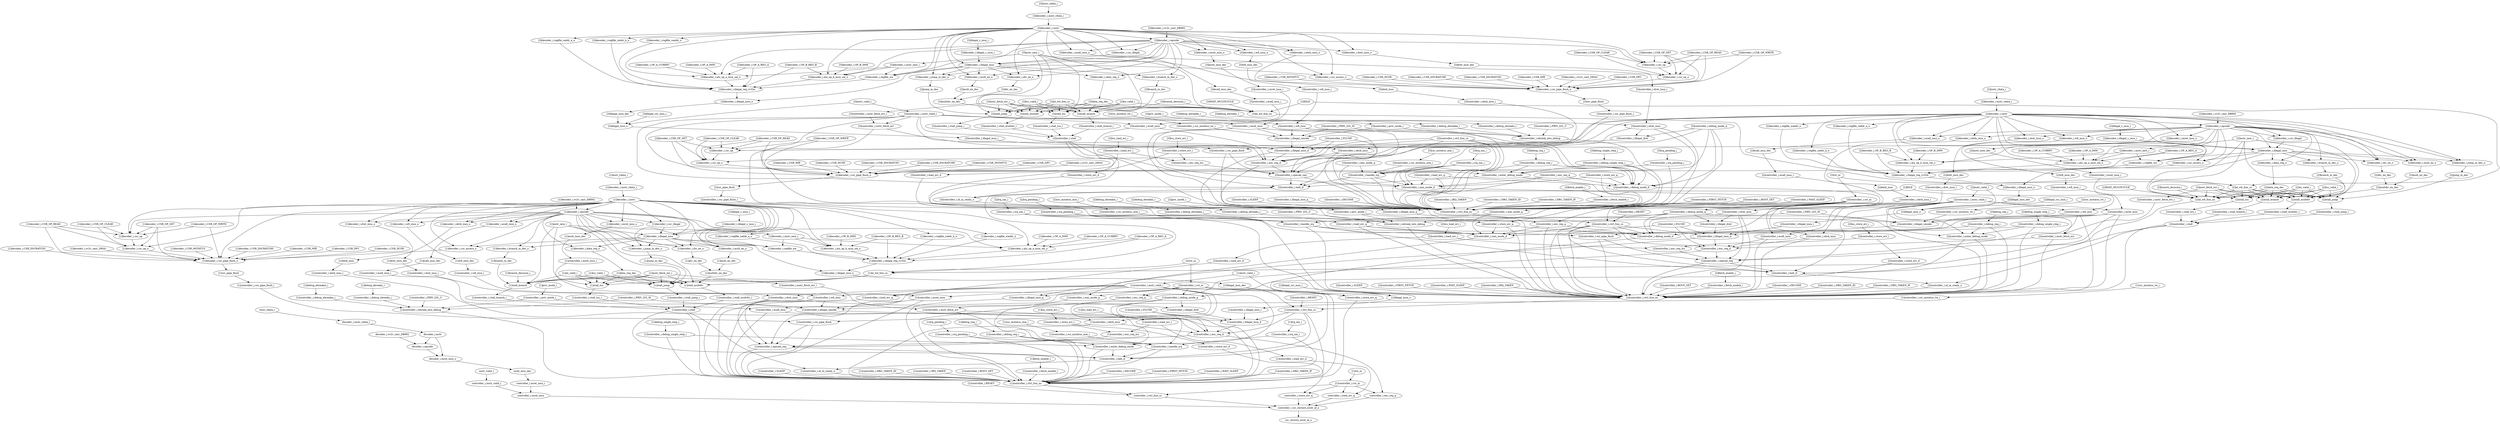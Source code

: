 strict digraph "" {
	"[1]decoder_i.regfile_waddr_o"	 [complexity=46,
		importance=0.152353667193,
		rank=0.00331203624332];
	"[1]decoder_i.illegal_reg_rv32e"	 [complexity=37,
		importance=0.150853732451,
		rank=0.00407712790408];
	"[1]decoder_i.regfile_waddr_o" -> "[1]decoder_i.illegal_reg_rv32e";
	"[3]lsu_valid_i"	 [complexity=40,
		importance=2.08312149907,
		rank=0.0520780374767];
	"[3]stall_branch"	 [complexity=36,
		importance=2.08185080132,
		rank=0.0578291889256];
	"[3]lsu_valid_i" -> "[3]stall_branch";
	"[3]stall_jump"	 [complexity=36,
		importance=2.08162553638,
		rank=0.057822931566];
	"[3]lsu_valid_i" -> "[3]stall_jump";
	"[3]stall_multdiv"	 [complexity=36,
		importance=2.08141540175,
		rank=0.0578170944929];
	"[3]lsu_valid_i" -> "[3]stall_multdiv";
	"[3]stall_lsu"	 [complexity=36,
		importance=2.08083393911,
		rank=0.057800942753];
	"[3]lsu_valid_i" -> "[3]stall_lsu";
	"[3]id_wb_fsm_ns"	 [complexity=25,
		importance=1.88490584824,
		rank=0.0753962339294];
	"[3]lsu_valid_i" -> "[3]id_wb_fsm_ns";
	"[2]ex_valid_i"	 [complexity=24,
		importance=0.269630140349,
		rank=0.0112345891812];
	"[2]stall_lsu"	 [complexity=46,
		importance=0.515645085063,
		rank=0.0112096757622];
	"[2]ex_valid_i" -> "[2]stall_lsu";
	"[2]stall_jump"	 [complexity=46,
		importance=0.516436682331,
		rank=0.0112268843985];
	"[2]ex_valid_i" -> "[2]stall_jump";
	"[2]id_wb_fsm_ns"	 [complexity=20,
		importance=0.268134177659,
		rank=0.0134067088829];
	"[2]ex_valid_i" -> "[2]id_wb_fsm_ns";
	"[2]stall_multdiv"	 [complexity=46,
		importance=0.516226547699,
		rank=0.0112223162543];
	"[2]ex_valid_i" -> "[2]stall_multdiv";
	"[2]stall_branch"	 [complexity=46,
		importance=0.516661947277,
		rank=0.0112317814625];
	"[2]ex_valid_i" -> "[2]stall_branch";
	"[2]controller_i.instr_valid_i"	 [complexity=23,
		importance=0.168380244116,
		rank=0.00732088017898];
	"[2]controller_i.ecall_insn"	 [complexity=53,
		importance=0.515873231279,
		rank=0.00973345719394];
	"[2]controller_i.instr_valid_i" -> "[2]controller_i.ecall_insn";
	"[2]controller_i.mret_insn"	 [complexity=20,
		importance=0.166510282335,
		rank=0.00832551411675];
	"[2]controller_i.instr_valid_i" -> "[2]controller_i.mret_insn";
	"[2]controller_i.instr_fetch_err"	 [complexity=53,
		importance=0.515330600616,
		rank=0.00972321887954];
	"[2]controller_i.instr_valid_i" -> "[2]controller_i.instr_fetch_err";
	"[2]controller_i.wfi_insn"	 [complexity=18,
		importance=0.0473476492315,
		rank=0.0026304249573];
	"[2]controller_i.instr_valid_i" -> "[2]controller_i.wfi_insn";
	"[2]controller_i.ebrk_insn"	 [complexity=53,
		importance=0.515873231279,
		rank=0.00973345719394];
	"[2]controller_i.instr_valid_i" -> "[2]controller_i.ebrk_insn";
	"[2]controller_i.dret_insn"	 [complexity=20,
		importance=0.166510282335,
		rank=0.00832551411675];
	"[2]controller_i.instr_valid_i" -> "[2]controller_i.dret_insn";
	"[2]controller_i.ctrl_fsm_ns"	 [complexity=32,
		importance=0.1601996931,
		rank=0.00500624040936];
	"[2]controller_i.instr_valid_i" -> "[2]controller_i.ctrl_fsm_ns";
	"[2]controller_i.halt_if"	 [complexity=36,
		importance=0.1680176266,
		rank=0.00466715629445];
	"[2]controller_i.instr_valid_i" -> "[2]controller_i.halt_if";
	"[2]controller_i.csr_pipe_flush"	 [complexity=46,
		importance=0.513295444227,
		rank=0.0111585966136];
	"[2]controller_i.instr_valid_i" -> "[2]controller_i.csr_pipe_flush";
	"[2]controller_i.enter_debug_mode"	 [complexity=41,
		importance=0.673806823742,
		rank=0.0164343127742];
	"[2]controller_i.instr_valid_i" -> "[2]controller_i.enter_debug_mode";
	"[3]fetch_enable_i"	 [complexity=23,
		importance=0.685669234678,
		rank=0.0298117058556];
	"[3]controller_i.fetch_enable_i"	 [complexity=23,
		importance=0.684173271988,
		rank=0.0297466639995];
	"[3]fetch_enable_i" -> "[3]controller_i.fetch_enable_i";
	"[2]csr_pipe_flush"	 [complexity=49,
		importance=0.524553749594,
		rank=0.0107051785631];
	"[2]controller_i.csr_pipe_flush_i"	 [complexity=49,
		importance=0.518045819362,
		rank=0.0105723636604];
	"[2]csr_pipe_flush" -> "[2]controller_i.csr_pipe_flush_i";
	"[3]decoder_i.CSR_DCSR"	 [complexity=51,
		importance=2.10126312463,
		rank=0.0412012377378];
	"[3]decoder_i.csr_pipe_flush_o"	 [complexity=39,
		importance=2.09976716194,
		rank=0.0538401836394];
	"[3]decoder_i.CSR_DCSR" -> "[3]decoder_i.csr_pipe_flush_o";
	"[1]controller_i.ebrk_insn_i"	 [complexity=27,
		importance=0.132140943697,
		rank=0.00489410902581];
	"[1]controller_i.ebrk_insn"	 [complexity=24,
		importance=0.129520335465,
		rank=0.00539668064437];
	"[1]controller_i.ebrk_insn_i" -> "[1]controller_i.ebrk_insn";
	"[2]controller_i.dret_insn_i"	 [complexity=23,
		importance=0.169130890567,
		rank=0.00735351698116];
	"[2]controller_i.dret_insn_i" -> "[2]controller_i.dret_insn";
	"[2]controller_i.stall_jump_i"	 [complexity=46,
		importance=0.51382493331,
		rank=0.0111701072459];
	"[2]controller_i.stall"	 [complexity=41,
		importance=0.511023108376,
		rank=0.0124639782531];
	"[2]controller_i.stall_jump_i" -> "[2]controller_i.stall";
	"[2]controller_i.id_in_ready_o"	 [complexity=33,
		importance=0.163308998183,
		rank=0.00494875752068];
	"[2]controller_i.stall" -> "[2]controller_i.id_in_ready_o";
	"[2]controller_i.stall" -> "[2]controller_i.ctrl_fsm_ns";
	"[2]controller_i.stall" -> "[2]controller_i.halt_if";
	"[3]controller_i.FLUSH"	 [complexity=49,
		importance=2.08587480888,
		rank=0.0425688736506];
	"[3]controller_i.exc_req_d"	 [complexity=36,
		importance=2.07819348158,
		rank=0.0577275967105];
	"[3]controller_i.FLUSH" -> "[3]controller_i.exc_req_d";
	"[3]controller_i.illegal_insn_d"	 [complexity=43,
		importance=2.08437884619,
		rank=0.0484739266556];
	"[3]controller_i.FLUSH" -> "[3]controller_i.illegal_insn_d";
	"[3]controller_i.ctrl_fsm_ns"	 [complexity=22,
		importance=0.681929311115,
		rank=0.0309967868689];
	"[3]controller_i.FLUSH" -> "[3]controller_i.ctrl_fsm_ns";
	"[2]controller_i.irq_nm_i"	 [complexity=47,
		importance=0.50964423782,
		rank=0.0108434944217];
	"[2]controller_i.handle_irq"	 [complexity=41,
		importance=0.507400276948,
		rank=0.0123756165109];
	"[2]controller_i.irq_nm_i" -> "[2]controller_i.handle_irq";
	"[2]controller_i.nmi_mode_d"	 [complexity=20,
		importance=0.1262014966,
		rank=0.00631007482999];
	"[2]controller_i.irq_nm_i" -> "[2]controller_i.nmi_mode_d";
	"[2]controller_i.irq_nm_i" -> "[2]controller_i.ctrl_fsm_ns";
	"[2]instr_rdata_i"	 [complexity=29,
		importance=0.180931841436,
		rank=0.00623902901502];
	"[2]decoder_i.instr_rdata_i"	 [complexity=29,
		importance=0.179435878745,
		rank=0.00618744409466];
	"[2]instr_rdata_i" -> "[2]decoder_i.instr_rdata_i";
	"controller_i.instr_valid_i"	 [complexity=4,
		importance=0.00879136325501,
		rank=0.00219784081375];
	"controller_i.mret_insn"	 [complexity=1,
		importance=0.00692140147356,
		rank=0.00692140147356];
	"controller_i.instr_valid_i" -> "controller_i.mret_insn";
	"[1]controller_i.RESET"	 [complexity=3,
		importance=0.0162409284255,
		rank=0.00541364280851];
	"controller_i.ctrl_fsm_cs"	 [complexity=1,
		importance=0.0147449657351,
		rank=0.0147449657351];
	"[1]controller_i.RESET" -> "controller_i.ctrl_fsm_cs";
	"[2]debug_req_i"	 [complexity=21,
		importance=0.331023280735,
		rank=0.0157630133684];
	"[2]controller_i.debug_req_i"	 [complexity=21,
		importance=0.329527318045,
		rank=0.0156917770498];
	"[2]debug_req_i" -> "[2]controller_i.debug_req_i";
	"[3]decoder_i.alu_op_a_mux_sel_o"	 [complexity=65,
		importance=2.10649794012,
		rank=0.0324076606172];
	"[3]decoder_i.illegal_reg_rv32e"	 [complexity=56,
		importance=2.10239548231,
		rank=0.0375427764698];
	"[3]decoder_i.alu_op_a_mux_sel_o" -> "[3]decoder_i.illegal_reg_rv32e";
	"[1]rst_ni"	 [complexity=4,
		importance=0.0163734605898,
		rank=0.00409336514745];
	"[1]controller_i.rst_ni"	 [complexity=4,
		importance=0.0148774978994,
		rank=0.00371937447484];
	"[1]rst_ni" -> "[1]controller_i.rst_ni";
	"[2]controller_i.csr_mstatus_mie_i"	 [complexity=47,
		importance=0.50964423782,
		rank=0.0108434944217];
	"[2]controller_i.csr_mstatus_mie_i" -> "[2]controller_i.handle_irq";
	"[3]data_req_dec"	 [complexity=40,
		importance=4.16560092663,
		rank=0.104140023166];
	"[3]data_req_dec" -> "[3]stall_branch";
	"[3]data_req_dec" -> "[3]stall_jump";
	"[3]data_req_dec" -> "[3]stall_multdiv";
	"[3]data_req_dec" -> "[3]stall_lsu";
	"[3]data_req_dec" -> "[3]id_wb_fsm_ns";
	"[1]jump_in_dec"	 [complexity=19,
		importance=0.13242986301,
		rank=0.00696999279];
	"[1]stall_jump"	 [complexity=17,
		importance=0.130083786517,
		rank=0.00765198744219];
	"[1]jump_in_dec" -> "[1]stall_jump";
	"[3]controller_i.ebrk_insn_i"	 [complexity=46,
		importance=2.08368269356,
		rank=0.0452974498599];
	"[3]controller_i.ebrk_insn"	 [complexity=43,
		importance=2.08106208533,
		rank=0.048396792682];
	"[3]controller_i.ebrk_insn_i" -> "[3]controller_i.ebrk_insn";
	"[1]csr_mstatus_tw_i"	 [complexity=36,
		importance=0.140296381942,
		rank=0.00389712172061];
	"[1]controller_i.csr_mstatus_tw_i"	 [complexity=36,
		importance=0.138800419252,
		rank=0.00385556720143];
	"[1]csr_mstatus_tw_i" -> "[1]controller_i.csr_mstatus_tw_i";
	"[3]controller_i.csr_mstatus_tw_i"	 [complexity=55,
		importance=2.09034216911,
		rank=0.0380062212566];
	"[3]controller_i.illegal_umode"	 [complexity=49,
		importance=2.08809820824,
		rank=0.0426142491477];
	"[3]controller_i.csr_mstatus_tw_i" -> "[3]controller_i.illegal_umode";
	"[2]fetch_enable_i"	 [complexity=33,
		importance=0.163939616663,
		rank=0.00496786717159];
	"[2]controller_i.fetch_enable_i"	 [complexity=33,
		importance=0.162443653972,
		rank=0.00492253496885];
	"[2]fetch_enable_i" -> "[2]controller_i.fetch_enable_i";
	"[2]csr_mstatus_mie_i"	 [complexity=47,
		importance=0.511140200511,
		rank=0.0108753234151];
	"[2]csr_mstatus_mie_i" -> "[2]controller_i.csr_mstatus_mie_i";
	"[3]illegal_insn_o"	 [complexity=49,
		importance=2.09146304872,
		rank=0.0426829193617];
	"[3]controller_i.illegal_insn_i"	 [complexity=49,
		importance=2.0877369331,
		rank=0.0426068761857];
	"[3]illegal_insn_o" -> "[3]controller_i.illegal_insn_i";
	instr_valid_i	 [complexity=4,
		importance=0.0102873259454,
		rank=0.00257183148636];
	instr_valid_i -> "controller_i.instr_valid_i";
	"[3]controller_i.dret_insn_i"	 [complexity=27,
		importance=0.174102939829,
		rank=0.00644825703071];
	"[3]controller_i.dret_insn"	 [complexity=24,
		importance=0.171482331597,
		rank=0.00714509714989];
	"[3]controller_i.dret_insn_i" -> "[3]controller_i.dret_insn";
	"[2]illegal_csr_insn_i"	 [complexity=16,
		importance=0.0493398486578,
		rank=0.00308374054111];
	"[2]illegal_insn_o"	 [complexity=12,
		importance=0.0478438859674,
		rank=0.00398699049728];
	"[2]illegal_csr_insn_i" -> "[2]illegal_insn_o";
	"[3]ebrk_insn"	 [complexity=46,
		importance=2.08593206781,
		rank=0.0453463493003];
	"[3]ebrk_insn" -> "[3]controller_i.ebrk_insn_i";
	"[3]decoder_i.CSR_DSCRATCH0"	 [complexity=51,
		importance=2.10126312463,
		rank=0.0412012377378];
	"[3]decoder_i.CSR_DSCRATCH0" -> "[3]decoder_i.csr_pipe_flush_o";
	"[3]decoder_i.CSR_DSCRATCH1"	 [complexity=51,
		importance=2.10126312463,
		rank=0.0412012377378];
	"[3]decoder_i.CSR_DSCRATCH1" -> "[3]decoder_i.csr_pipe_flush_o";
	"[3]dret_insn_dec"	 [complexity=27,
		importance=0.176352314084,
		rank=0.00653156718828];
	"[3]dret_insn_dec" -> "[3]controller_i.dret_insn_i";
	"decoder_i.instr_rdata_i"	 [complexity=10,
		importance=0.0198469978838,
		rank=0.00198469978838];
	"decoder_i.instr"	 [complexity=8,
		importance=0.0179770361024,
		rank=0.0022471295128];
	"decoder_i.instr_rdata_i" -> "decoder_i.instr";
	"[1]decoder_i.dret_insn_o"	 [complexity=36,
		importance=0.143833558067,
		rank=0.00399537661298];
	"[1]dret_insn_dec"	 [complexity=36,
		importance=0.142326769418,
		rank=0.00395352137273];
	"[1]decoder_i.dret_insn_o" -> "[1]dret_insn_dec";
	"[2]controller_i.handle_irq" -> "[2]controller_i.nmi_mode_d";
	"[2]controller_i.handle_irq" -> "[2]controller_i.ctrl_fsm_ns";
	"[2]controller_i.handle_irq" -> "[2]controller_i.halt_if";
	"[1]id_wb_fsm_cs"	 [complexity=18,
		importance=0.26411132591,
		rank=0.0146728514394];
	"[1]stall_lsu"	 [complexity=17,
		importance=0.129292189249,
		rank=0.00760542289701];
	"[1]id_wb_fsm_cs" -> "[1]stall_lsu";
	"[1]stall_multdiv"	 [complexity=17,
		importance=0.129873651885,
		rank=0.00763962658148];
	"[1]id_wb_fsm_cs" -> "[1]stall_multdiv";
	"[1]id_wb_fsm_cs" -> "[1]stall_jump";
	"[1]stall_branch"	 [complexity=17,
		importance=0.130309051463,
		rank=0.00766523832135];
	"[1]id_wb_fsm_cs" -> "[1]stall_branch";
	"[3]controller_i.wfi_insn"	 [complexity=55,
		importance=2.09096681199,
		rank=0.0380175783998];
	"[3]controller_i.special_req"	 [complexity=29,
		importance=2.07455029582,
		rank=0.0715362170972];
	"[3]controller_i.wfi_insn" -> "[3]controller_i.special_req";
	"[3]controller_i.wfi_insn" -> "[3]controller_i.illegal_umode";
	"[3]controller_i.wfi_insn" -> "[3]controller_i.ctrl_fsm_ns";
	"[2]controller_i.BOOT_SET"	 [complexity=34,
		importance=0.16169565579,
		rank=0.00475575458206];
	"[2]controller_i.BOOT_SET" -> "[2]controller_i.ctrl_fsm_ns";
	"[3]instr_valid_i"	 [complexity=27,
		importance=0.174848256069,
		rank=0.0064758613359];
	"[3]instr_valid_i" -> "[3]illegal_insn_o";
	"[3]controller_i.instr_valid_i"	 [complexity=27,
		importance=0.173352293379,
		rank=0.00642045531033];
	"[3]instr_valid_i" -> "[3]controller_i.instr_valid_i";
	"[3]controller_i.IRQ_TAKEN"	 [complexity=28,
		importance=2.04728389604,
		rank=0.0731172820013];
	"[3]controller_i.IRQ_TAKEN" -> "[3]controller_i.ctrl_fsm_ns";
	"[1]controller_i.PRIV_LVL_U"	 [complexity=12,
		importance=0.0380225051323,
		rank=0.00316854209436];
	"[1]controller_i.ebreak_into_debug"	 [complexity=5,
		importance=0.0365265424418,
		rank=0.00730530848837];
	"[1]controller_i.PRIV_LVL_U" -> "[1]controller_i.ebreak_into_debug";
	"[1]controller_i.PRIV_LVL_M"	 [complexity=12,
		importance=0.0380225051323,
		rank=0.00316854209436];
	"[1]controller_i.illegal_umode"	 [complexity=30,
		importance=0.136556458379,
		rank=0.00455188194597];
	"[1]controller_i.PRIV_LVL_M" -> "[1]controller_i.illegal_umode";
	"[1]controller_i.PRIV_LVL_M" -> "[1]controller_i.ebreak_into_debug";
	"[3]decoder_i.regfile_waddr_o"	 [complexity=65,
		importance=2.10389541705,
		rank=0.0323676218008];
	"[3]decoder_i.regfile_waddr_o" -> "[3]decoder_i.illegal_reg_rv32e";
	"[3]branch_decision_i"	 [complexity=38,
		importance=2.08334676401,
		rank=0.0548249148425];
	"[3]branch_decision_i" -> "[3]stall_branch";
	"[3]branch_decision_i" -> "[3]id_wb_fsm_ns";
	"[1]controller_i.illegal_insn_d"	 [complexity=24,
		importance=0.132837096329,
		rank=0.00553487901373];
	"[1]controller_i.illegal_umode" -> "[1]controller_i.illegal_insn_d";
	"[2]controller_i.illegal_insn_i"	 [complexity=12,
		importance=0.0441177703415,
		rank=0.00367648086179];
	"[2]illegal_insn_o" -> "[2]controller_i.illegal_insn_i";
	"[1]decoder_i.CSR_DSCRATCH1"	 [complexity=32,
		importance=0.149721374767,
		rank=0.00467879296147];
	"[1]decoder_i.csr_pipe_flush_o"	 [complexity=20,
		importance=0.148225412077,
		rank=0.00741127060383];
	"[1]decoder_i.CSR_DSCRATCH1" -> "[1]decoder_i.csr_pipe_flush_o";
	"[3]controller_i.DBG_TAKEN_ID"	 [complexity=24,
		importance=0.683425273806,
		rank=0.0284760530752];
	"[3]controller_i.DBG_TAKEN_ID" -> "[3]controller_i.ctrl_fsm_ns";
	"[3]controller_i.DBG_TAKEN_IF"	 [complexity=28,
		importance=2.04728389604,
		rank=0.0731172820013];
	"[3]controller_i.DBG_TAKEN_IF" -> "[3]controller_i.ctrl_fsm_ns";
	"[2]controller_i.exc_req_d"	 [complexity=46,
		importance=0.51300462753,
		rank=0.0111522745115];
	"[1]controller_i.exc_req_q"	 [complexity=6,
		importance=0.0967660919196,
		rank=0.0161276819866];
	"[2]controller_i.exc_req_d" -> "[1]controller_i.exc_req_q";
	"[2]controller_i.special_req"	 [complexity=39,
		importance=0.509361441773,
		rank=0.013060549789];
	"[2]controller_i.exc_req_d" -> "[2]controller_i.special_req";
	"[3]decoder_i.wfi_insn_o"	 [complexity=58,
		importance=2.09734358312,
		rank=0.0361610962607];
	"[3]wfi_insn_dec"	 [complexity=58,
		importance=2.09583679447,
		rank=0.0361351171461];
	"[3]decoder_i.wfi_insn_o" -> "[3]wfi_insn_dec";
	"[1]div_en_dec"	 [complexity=22,
		importance=0.1349171561,
		rank=0.00613259800455];
	"[1]multdiv_en_dec"	 [complexity=19,
		importance=0.132552112797,
		rank=0.00697642698932];
	"[1]div_en_dec" -> "[1]multdiv_en_dec";
	"[3]controller_i.csr_pipe_flush"	 [complexity=36,
		importance=2.07848429827,
		rank=0.057735674952];
	"[3]controller_i.csr_pipe_flush" -> "[3]controller_i.special_req";
	"[3]controller_i.csr_pipe_flush" -> "[3]controller_i.ctrl_fsm_ns";
	"[1]branch_in_dec"	 [complexity=19,
		importance=0.132657464434,
		rank=0.0069819718123];
	"[1]branch_in_dec" -> "[1]stall_branch";
	"[2]div_en_dec"	 [complexity=51,
		importance=0.521270051914,
		rank=0.0102209814101];
	"[2]multdiv_en_dec"	 [complexity=48,
		importance=0.518905008611,
		rank=0.0108105210127];
	"[2]div_en_dec" -> "[2]multdiv_en_dec";
	"[3]rst_ni"	 [complexity=22,
		importance=0.335829763481,
		rank=0.0152649892491];
	"[2]id_wb_fsm_cs"	 [complexity=23,
		importance=1.88088299649,
		rank=0.0817775215864];
	"[3]rst_ni" -> "[2]id_wb_fsm_cs";
	"[3]controller_i.rst_ni"	 [complexity=22,
		importance=0.33433380079,
		rank=0.015196990945];
	"[3]rst_ni" -> "[3]controller_i.rst_ni";
	"[1]controller_i.ctrl_fsm_ns"	 [complexity=3,
		importance=0.031415394495,
		rank=0.010471798165];
	"[1]controller_i.exc_req_q" -> "[1]controller_i.ctrl_fsm_ns";
	"[2]controller_i.ecall_insn" -> "[2]controller_i.exc_req_d";
	"[2]controller_i.ecall_insn" -> "[2]controller_i.ctrl_fsm_ns";
	"[1]decoder_i.div_en_o"	 [complexity=22,
		importance=0.136655234317,
		rank=0.00621160155988];
	"[1]decoder_i.div_en_o" -> "[1]div_en_dec";
	"[2]controller_i.ecall_insn_i"	 [complexity=56,
		importance=0.518493839511,
		rank=0.00925881856269];
	"[2]controller_i.ecall_insn_i" -> "[2]controller_i.ecall_insn";
	"[2]controller_i.illegal_dret"	 [complexity=12,
		importance=0.042510770287,
		rank=0.00354256419058];
	"[2]controller_i.illegal_insn_d"	 [complexity=6,
		importance=0.040759683433,
		rank=0.00679328057217];
	"[2]controller_i.illegal_dret" -> "[2]controller_i.illegal_insn_d";
	"[2]controller_i.debug_mode_d"	 [complexity=19,
		importance=0.163641678586,
		rank=0.00861271992559];
	"[2]controller_i.mret_insn" -> "[2]controller_i.debug_mode_d";
	"[2]controller_i.mret_insn" -> "[2]controller_i.special_req";
	"[2]controller_i.illegal_umode"	 [complexity=12,
		importance=0.0444790454827,
		rank=0.00370658712356];
	"[2]controller_i.mret_insn" -> "[2]controller_i.illegal_umode";
	"[2]controller_i.mret_insn" -> "[2]controller_i.nmi_mode_d";
	"[2]controller_i.mret_insn" -> "[2]controller_i.ctrl_fsm_ns";
	"[3]controller_i.stall_lsu_i"	 [complexity=36,
		importance=2.0787499508,
		rank=0.057743054189];
	"[3]controller_i.stall"	 [complexity=31,
		importance=2.07621196242,
		rank=0.066974579433];
	"[3]controller_i.stall_lsu_i" -> "[3]controller_i.stall";
	"[3]decoder_i.csr_op_o"	 [complexity=47,
		importance=10.5024400616,
		rank=0.223456171523];
	"[3]decoder_i.csr_op_o" -> "[3]decoder_i.csr_pipe_flush_o";
	"[1]decoder_i.alu_op_a_mux_sel_o"	 [complexity=46,
		importance=0.154956190255,
		rank=0.00336861283163];
	"[1]decoder_i.alu_op_a_mux_sel_o" -> "[1]decoder_i.illegal_reg_rv32e";
	"[1]controller_i.load_err_q"	 [complexity=6,
		importance=0.0968374034783,
		rank=0.0161395672464];
	"[1]controller_i.load_err_q" -> "[1]controller_i.ctrl_fsm_ns";
	"[2]decoder_i.CSR_MSTATUS"	 [complexity=55,
		importance=0.536074270581,
		rank=0.00974680491965];
	"[2]decoder_i.csr_pipe_flush_o"	 [complexity=49,
		importance=0.534578307891,
		rank=0.0109097613855];
	"[2]decoder_i.CSR_MSTATUS" -> "[2]decoder_i.csr_pipe_flush_o";
	"[2]decoder_i.sv2v_cast_DB892"	 [complexity=27,
		importance=0.176630949084,
		rank=0.00654188700312];
	"[2]decoder_i.opcode"	 [complexity=24,
		importance=0.175134986394,
		rank=0.00729729109974];
	"[2]decoder_i.sv2v_cast_DB892" -> "[2]decoder_i.opcode";
	"[1]controller_i.load_err_d"	 [complexity=5,
		importance=0.00860746434835,
		rank=0.00172149286967];
	"controller_i.load_err_q"	 [complexity=3,
		importance=0.00664401771808,
		rank=0.00221467257269];
	"[1]controller_i.load_err_d" -> "controller_i.load_err_q";
	"[1]ecall_insn_dec"	 [complexity=27,
		importance=0.134390317951,
		rank=0.00497741918338];
	"[1]controller_i.ecall_insn_i"	 [complexity=27,
		importance=0.132140943697,
		rank=0.00489410902581];
	"[1]ecall_insn_dec" -> "[1]controller_i.ecall_insn_i";
	"[1]controller_i.DBG_TAKEN_IF"	 [complexity=9,
		importance=0.0957421461754,
		rank=0.0106380162417];
	"[1]controller_i.DBG_TAKEN_IF" -> "[1]controller_i.ctrl_fsm_ns";
	"[3]controller_i.exc_req_lsu"	 [complexity=36,
		importance=2.07707471124,
		rank=0.0576965197566];
	"[3]controller_i.exc_req_lsu" -> "[3]controller_i.special_req";
	"[1]decoder_i.opcode"	 [complexity=23,
		importance=0.14154328441,
		rank=0.00615405584392];
	"[1]decoder_i.opcode" -> "[1]decoder_i.dret_insn_o";
	"[1]decoder_i.opcode" -> "[1]decoder_i.div_en_o";
	"[1]decoder_i.opcode" -> "[1]decoder_i.alu_op_a_mux_sel_o";
	"[1]decoder_i.data_req_o"	 [complexity=21,
		importance=0.264225131648,
		rank=0.0125821491261];
	"[1]decoder_i.opcode" -> "[1]decoder_i.data_req_o";
	"[1]decoder_i.csr_illegal"	 [complexity=22,
		importance=0.139295351487,
		rank=0.00633160688575];
	"[1]decoder_i.opcode" -> "[1]decoder_i.csr_illegal";
	"[1]decoder_i.ecall_insn_o"	 [complexity=27,
		importance=0.1358971066,
		rank=0.00503322617037];
	"[1]decoder_i.opcode" -> "[1]decoder_i.ecall_insn_o";
	"[1]decoder_i.illegal_insn"	 [complexity=20,
		importance=0.137788562838,
		rank=0.00688942814189];
	"[1]decoder_i.opcode" -> "[1]decoder_i.illegal_insn";
	"[1]decoder_i.mult_en_o"	 [complexity=22,
		importance=0.136655234317,
		rank=0.00621160155988];
	"[1]decoder_i.opcode" -> "[1]decoder_i.mult_en_o";
	"[1]decoder_i.ebrk_insn_o"	 [complexity=27,
		importance=0.1358971066,
		rank=0.00503322617037];
	"[1]decoder_i.opcode" -> "[1]decoder_i.ebrk_insn_o";
	"[1]decoder_i.csr_op"	 [complexity=35,
		importance=2.23678204153,
		rank=0.0639080583296];
	"[1]decoder_i.opcode" -> "[1]decoder_i.csr_op";
	"[1]decoder_i.regfile_we"	 [complexity=46,
		importance=0.15283643437,
		rank=0.00332253118196];
	"[1]decoder_i.opcode" -> "[1]decoder_i.regfile_we";
	"[1]decoder_i.alu_op_b_mux_sel_o"	 [complexity=46,
		importance=0.154217579142,
		rank=0.0033525560683];
	"[1]decoder_i.opcode" -> "[1]decoder_i.alu_op_b_mux_sel_o";
	"[1]decoder_i.branch_in_dec_o"	 [complexity=19,
		importance=0.134362287316,
		rank=0.0070716993324];
	"[1]decoder_i.opcode" -> "[1]decoder_i.branch_in_dec_o";
	"[1]decoder_i.csr_access_o"	 [complexity=28,
		importance=0.446396245851,
		rank=0.0159427230661];
	"[1]decoder_i.opcode" -> "[1]decoder_i.csr_access_o";
	"[1]decoder_i.jump_in_dec_o"	 [complexity=19,
		importance=0.134130012375,
		rank=0.00705947433555];
	"[1]decoder_i.opcode" -> "[1]decoder_i.jump_in_dec_o";
	"[1]decoder_i.wfi_insn_o"	 [complexity=39,
		importance=0.145801833263,
		rank=0.0037385085452];
	"[1]decoder_i.opcode" -> "[1]decoder_i.wfi_insn_o";
	"[1]decoder_i.mret_insn_o"	 [complexity=39,
		importance=0.145801833263,
		rank=0.0037385085452];
	"[1]decoder_i.opcode" -> "[1]decoder_i.mret_insn_o";
	"[1]decoder_i.OP_B_REG_B"	 [complexity=52,
		importance=3.39428270381,
		rank=0.0652746673809];
	"[1]decoder_i.OP_B_REG_B" -> "[1]decoder_i.illegal_reg_rv32e";
	"[1]decoder_i.OP_B_REG_B" -> "[1]decoder_i.alu_op_b_mux_sel_o";
	"[3]decoder_i.OP_A_CURRPC"	 [complexity=77,
		importance=12.6404836034,
		rank=0.164162124719];
	"[3]decoder_i.OP_A_CURRPC" -> "[3]decoder_i.alu_op_a_mux_sel_o";
	"controller_i.csr_restore_mret_id_o"	 [complexity=0,
		importance=0.0040527977248,
		rank=0.0];
	"controller_i.load_err_q" -> "controller_i.csr_restore_mret_id_o";
	"[2]decoder_i.regfile_raddr_b_o"	 [complexity=28,
		importance=0.0602762542962,
		rank=0.00215272336772];
	"[2]decoder_i.illegal_reg_rv32e"	 [complexity=19,
		importance=0.0587763195545,
		rank=0.00309349050287];
	"[2]decoder_i.regfile_raddr_b_o" -> "[2]decoder_i.illegal_reg_rv32e";
	"[1]controller_i.rst_ni" -> "controller_i.load_err_q";
	"controller_i.store_err_q"	 [complexity=3,
		importance=0.00669077276892,
		rank=0.00223025758964];
	"[1]controller_i.rst_ni" -> "controller_i.store_err_q";
	"[1]controller_i.rst_ni" -> "controller_i.ctrl_fsm_cs";
	"controller_i.exc_req_q"	 [complexity=3,
		importance=0.00657270615938,
		rank=0.00219090205313];
	"[1]controller_i.rst_ni" -> "controller_i.exc_req_q";
	"[1]controller_i.enter_debug_mode"	 [complexity=12,
		importance=0.158669629324,
		rank=0.0132224691103];
	"[1]controller_i.halt_if"	 [complexity=7,
		importance=0.0392333279956,
		rank=0.00560476114223];
	"[1]controller_i.enter_debug_mode" -> "[1]controller_i.halt_if";
	"[1]controller_i.enter_debug_mode" -> "[1]controller_i.ctrl_fsm_ns";
	"[1]controller_i.csr_pipe_flush"	 [complexity=17,
		importance=0.126942548413,
		rank=0.00746720873018];
	"[1]controller_i.csr_pipe_flush" -> "[1]controller_i.ctrl_fsm_ns";
	"[1]controller_i.special_req"	 [complexity=10,
		importance=0.123008545959,
		rank=0.0123008545959];
	"[1]controller_i.csr_pipe_flush" -> "[1]controller_i.special_req";
	"[3]csr_mstatus_tw_i"	 [complexity=55,
		importance=2.0918381318,
		rank=0.0380334205782];
	"[3]csr_mstatus_tw_i" -> "[3]controller_i.csr_mstatus_tw_i";
	"[1]controller_i.debug_mode_q"	 [complexity=17,
		importance=0.161400119901,
		rank=0.00949412470006];
	"[2]controller_i.debug_mode_d" -> "[1]controller_i.debug_mode_q";
	"[1]decoder_i.sv2v_cast_290A1"	 [complexity=38,
		importance=0.890848435149,
		rank=0.0234433798724];
	"[1]decoder_i.sv2v_cast_290A1" -> "[1]decoder_i.csr_pipe_flush_o";
	"[3]decoder_i.regfile_raddr_a_o"	 [complexity=65,
		importance=2.10389541705,
		rank=0.0323676218008];
	"[3]decoder_i.regfile_raddr_a_o" -> "[3]decoder_i.illegal_reg_rv32e";
	"[2]instr_valid_i"	 [complexity=23,
		importance=0.169876206807,
		rank=0.00738592203508];
	"[2]instr_valid_i" -> "[2]controller_i.instr_valid_i";
	"[2]instr_valid_i" -> "[2]illegal_insn_o";
	"[1]csr_pipe_flush"	 [complexity=20,
		importance=0.13820085378,
		rank=0.006910042689];
	"[1]controller_i.csr_pipe_flush_i"	 [complexity=20,
		importance=0.131692923548,
		rank=0.0065846461774];
	"[1]csr_pipe_flush" -> "[1]controller_i.csr_pipe_flush_i";
	"[1]decoder_i.OP_A_REG_A"	 [complexity=64,
		importance=7.28443690467,
		rank=0.113819326636];
	"[1]decoder_i.OP_A_REG_A" -> "[1]decoder_i.alu_op_a_mux_sel_o";
	"[1]decoder_i.OP_A_REG_A" -> "[1]decoder_i.illegal_reg_rv32e";
	"[2]controller_i.debug_mode_q"	 [complexity=21,
		importance=0.166372169164,
		rank=0.00792248424588];
	"[2]controller_i.debug_mode_q" -> "[2]controller_i.handle_irq";
	"[2]controller_i.debug_mode_q" -> "[2]controller_i.illegal_dret";
	"[2]controller_i.debug_mode_q" -> "[2]controller_i.debug_mode_d";
	"[2]controller_i.debug_mode_q" -> "[2]controller_i.ctrl_fsm_ns";
	"[2]controller_i.debug_mode_q" -> "[2]controller_i.enter_debug_mode";
	"[2]dret_insn_dec"	 [complexity=23,
		importance=0.171380264821,
		rank=0.00745131586179];
	"[2]dret_insn_dec" -> "[2]controller_i.dret_insn_i";
	"[3]mult_en_dec"	 [complexity=41,
		importance=2.08645890596,
		rank=0.0508892416088];
	"[3]multdiv_en_dec"	 [complexity=38,
		importance=2.08409386266,
		rank=0.0548445753331];
	"[3]mult_en_dec" -> "[3]multdiv_en_dec";
	"[1]ebrk_insn"	 [complexity=27,
		importance=0.134390317951,
		rank=0.00497741918338];
	"[1]ebrk_insn" -> "[1]controller_i.ebrk_insn_i";
	"[2]csr_mstatus_tw_i"	 [complexity=18,
		importance=0.0482189690456,
		rank=0.00267883161364];
	"[2]controller_i.csr_mstatus_tw_i"	 [complexity=18,
		importance=0.0467230063552,
		rank=0.00259572257529];
	"[2]csr_mstatus_tw_i" -> "[2]controller_i.csr_mstatus_tw_i";
	"[2]controller_i.RESET"	 [complexity=32,
		importance=0.14502522703,
		rank=0.00453203834469];
	"[1]controller_i.ctrl_fsm_cs"	 [complexity=30,
		importance=0.14352926434,
		rank=0.00478430881133];
	"[2]controller_i.RESET" -> "[1]controller_i.ctrl_fsm_cs";
	"[1]controller_i.instr_fetch_err"	 [complexity=24,
		importance=0.128977704801,
		rank=0.00537407103339];
	"[1]controller_i.instr_fetch_err" -> "[1]controller_i.ctrl_fsm_ns";
	"[1]controller_i.exc_req_d"	 [complexity=17,
		importance=0.126651731716,
		rank=0.00745010186566];
	"[1]controller_i.instr_fetch_err" -> "[1]controller_i.exc_req_d";
	"[3]decoder_i.illegal_insn_o"	 [complexity=53,
		importance=2.0973643116,
		rank=0.0395729115395];
	"[3]illegal_insn_dec"	 [complexity=53,
		importance=2.09442761595,
		rank=0.0395175021877];
	"[3]decoder_i.illegal_insn_o" -> "[3]illegal_insn_dec";
	"[3]controller_i.debug_single_step_i"	 [complexity=25,
		importance=0.33947141657,
		rank=0.0135788566628];
	"[3]controller_i.enter_debug_mode"	 [complexity=31,
		importance=2.7607252958,
		rank=0.0890556547034];
	"[3]controller_i.debug_single_step_i" -> "[3]controller_i.enter_debug_mode";
	"[3]controller_i.debug_mode_d"	 [complexity=23,
		importance=0.168613727849,
		rank=0.0073310316456];
	"[3]controller_i.debug_single_step_i" -> "[3]controller_i.debug_mode_d";
	"[3]controller_i.debug_single_step_i" -> "[3]controller_i.ctrl_fsm_ns";
	"[2]decoder_i.OP_B_IMM"	 [complexity=58,
		importance=2.42496244625,
		rank=0.0418096973492];
	"[2]decoder_i.alu_op_b_mux_sel_o"	 [complexity=28,
		importance=0.0621401662452,
		rank=0.00221929165162];
	"[2]decoder_i.OP_B_IMM" -> "[2]decoder_i.alu_op_b_mux_sel_o";
	"[2]decoder_i.CSR_DPC"	 [complexity=61,
		importance=0.536074270581,
		rank=0.00878810279641];
	"[2]decoder_i.CSR_DPC" -> "[2]decoder_i.csr_pipe_flush_o";
	"[3]decoder_i.instr_rdata_i"	 [complexity=33,
		importance=0.184407928008,
		rank=0.00558811903054];
	"[3]decoder_i.instr"	 [complexity=31,
		importance=0.182537966226,
		rank=0.00588832149117];
	"[3]decoder_i.instr_rdata_i" -> "[3]decoder_i.instr";
	"[3]controller_i.irq_nm_i"	 [complexity=37,
		importance=2.07483309187,
		rank=0.0560765700505];
	"[3]controller_i.nmi_mode_d"	 [complexity=49,
		importance=0.512554392414,
		rank=0.0104602937227];
	"[3]controller_i.irq_nm_i" -> "[3]controller_i.nmi_mode_d";
	"[3]controller_i.handle_irq"	 [complexity=31,
		importance=2.07258913099,
		rank=0.066857713903];
	"[3]controller_i.irq_nm_i" -> "[3]controller_i.handle_irq";
	"[3]controller_i.irq_nm_i" -> "[3]controller_i.ctrl_fsm_ns";
	"[3]controller_i.stall_branch_i"	 [complexity=36,
		importance=2.07908886798,
		rank=0.0577524685549];
	"[3]controller_i.stall_branch_i" -> "[3]controller_i.stall";
	csr_restore_mret_id_o	 [complexity=0,
		importance=0.00234828549464,
		rank=0.0];
	"controller_i.csr_restore_mret_id_o" -> csr_restore_mret_id_o;
	"[3]decoder_i.mult_en_o"	 [complexity=41,
		importance=2.08819698418,
		rank=0.0509316337604];
	"[3]decoder_i.mult_en_o" -> "[3]mult_en_dec";
	"[2]controller_i.DECODE"	 [complexity=42,
		importance=1.60349289369,
		rank=0.0381784022306];
	"[2]controller_i.DECODE" -> "[2]controller_i.ctrl_fsm_ns";
	"[2]ecall_insn_dec"	 [complexity=56,
		importance=0.520743213765,
		rank=0.00929898596009];
	"[2]ecall_insn_dec" -> "[2]controller_i.ecall_insn_i";
	"[2]controller_i.instr_fetch_err" -> "[2]controller_i.exc_req_d";
	"[2]controller_i.instr_fetch_err" -> "[2]controller_i.ctrl_fsm_ns";
	"[3]controller_i.nmi_mode_q"	 [complexity=37,
		importance=2.07538020296,
		rank=0.0560913568367];
	"[3]controller_i.nmi_mode_q" -> "[3]controller_i.nmi_mode_d";
	"[3]controller_i.nmi_mode_q" -> "[3]controller_i.handle_irq";
	"[1]controller_i.wfi_insn_i"	 [complexity=39,
		importance=0.14204567036,
		rank=0.00364219667589];
	"[1]controller_i.wfi_insn"	 [complexity=36,
		importance=0.139425062128,
		rank=0.00387291839244];
	"[1]controller_i.wfi_insn_i" -> "[1]controller_i.wfi_insn";
	"[2]illegal_c_insn_i"	 [complexity=30,
		importance=0.0681574954988,
		rank=0.00227191651663];
	"[2]decoder_i.illegal_c_insn_i"	 [complexity=30,
		importance=0.0666615328084,
		rank=0.00222205109361];
	"[2]illegal_c_insn_i" -> "[2]decoder_i.illegal_c_insn_i";
	"[2]decoder_i.mult_en_o"	 [complexity=51,
		importance=0.523008130131,
		rank=0.0102550613751];
	"[2]mult_en_dec"	 [complexity=51,
		importance=0.521270051914,
		rank=0.0102209814101];
	"[2]decoder_i.mult_en_o" -> "[2]mult_en_dec";
	"[1]controller_i.irq_pending_i"	 [complexity=18,
		importance=0.123291342006,
		rank=0.00684951900036];
	"[1]controller_i.irq_pending_i" -> "[1]controller_i.ctrl_fsm_ns";
	"[1]controller_i.handle_irq"	 [complexity=12,
		importance=0.121047381134,
		rank=0.0100872817612];
	"[1]controller_i.irq_pending_i" -> "[1]controller_i.handle_irq";
	"[3]div_en_dec"	 [complexity=41,
		importance=2.08645890596,
		rank=0.0508892416088];
	"[3]div_en_dec" -> "[3]multdiv_en_dec";
	"[2]decoder_i.illegal_insn_o"	 [complexity=16,
		importance=0.053745148839,
		rank=0.00335907180243];
	"[2]decoder_i.illegal_reg_rv32e" -> "[2]decoder_i.illegal_insn_o";
	"[3]irq_nm_i"	 [complexity=37,
		importance=2.07632905456,
		rank=0.0561170014745];
	"[3]irq_nm_i" -> "[3]controller_i.irq_nm_i";
	"[2]illegal_insn_dec"	 [complexity=16,
		importance=0.0508084531936,
		rank=0.0031755283246];
	"[2]illegal_insn_dec" -> "[2]illegal_insn_o";
	"[3]decoder_i.CSR_MIE"	 [complexity=45,
		importance=2.10126312463,
		rank=0.0466947361028];
	"[3]decoder_i.CSR_MIE" -> "[3]decoder_i.csr_pipe_flush_o";
	"[2]decoder_i.jump_in_dec_o"	 [complexity=48,
		importance=0.520482908189,
		rank=0.0108433939206];
	"[2]jump_in_dec"	 [complexity=48,
		importance=0.518782758824,
		rank=0.0108079741422];
	"[2]decoder_i.jump_in_dec_o" -> "[2]jump_in_dec";
	"[1]controller_i.SLEEP"	 [complexity=5,
		importance=0.0329113571854,
		rank=0.00658227143708];
	"[1]controller_i.SLEEP" -> "[1]controller_i.ctrl_fsm_ns";
	"[1]instr_valid_i"	 [complexity=17,
		importance=0.162035553796,
		rank=0.00953150316445];
	"[1]illegal_insn_o"	 [complexity=30,
		importance=0.139921298864,
		rank=0.00466404329546];
	"[1]instr_valid_i" -> "[1]illegal_insn_o";
	"[1]controller_i.instr_valid_i"	 [complexity=17,
		importance=0.160539591105,
		rank=0.00944350535913];
	"[1]instr_valid_i" -> "[1]controller_i.instr_valid_i";
	"[1]debug_req_i"	 [complexity=17,
		importance=0.162409552887,
		rank=0.00955350311098];
	"[1]controller_i.debug_req_i"	 [complexity=17,
		importance=0.160913590196,
		rank=0.00946550530566];
	"[1]debug_req_i" -> "[1]controller_i.debug_req_i";
	"[3]controller_i.instr_fetch_err"	 [complexity=43,
		importance=2.08051945466,
		rank=0.0483841733642];
	"[3]controller_i.instr_fetch_err" -> "[3]controller_i.exc_req_d";
	"[3]controller_i.instr_fetch_err" -> "[3]controller_i.ctrl_fsm_ns";
	"[1]instr_rdata_i"	 [complexity=28,
		importance=0.147340139452,
		rank=0.00526214783758];
	"[1]decoder_i.instr_rdata_i"	 [complexity=28,
		importance=0.145844176762,
		rank=0.00520872059864];
	"[1]instr_rdata_i" -> "[1]decoder_i.instr_rdata_i";
	"[1]instr_new_i"	 [complexity=19,
		importance=0.131579749208,
		rank=0.00692524995829];
	"[1]decoder_i.instr_new_i"	 [complexity=49,
		importance=0.926840805866,
		rank=0.0189151184871];
	"[1]instr_new_i" -> "[1]decoder_i.instr_new_i";
	"[1]instr_new_i" -> "[1]stall_lsu";
	"[1]instr_new_i" -> "[1]stall_multdiv";
	"[1]instr_new_i" -> "[1]stall_jump";
	"[1]instr_new_i" -> "[1]stall_branch";
	"[2]decoder_i.CSR_OP_SET"	 [complexity=66,
		importance=8.03357144144,
		rank=0.121720779416];
	"[2]decoder_i.csr_op"	 [complexity=64,
		importance=8.03207547874,
		rank=0.125501179355];
	"[2]decoder_i.CSR_OP_SET" -> "[2]decoder_i.csr_op";
	"[2]decoder_i.csr_op_o"	 [complexity=57,
		importance=2.67649579136,
		rank=0.0469560665151];
	"[2]decoder_i.CSR_OP_SET" -> "[2]decoder_i.csr_op_o";
	"[2]decoder_i.CSR_OP_SET" -> "[2]decoder_i.csr_pipe_flush_o";
	"[1]controller_i.ebrk_insn" -> "[1]controller_i.ctrl_fsm_ns";
	"[1]controller_i.ebrk_insn" -> "[1]controller_i.exc_req_d";
	"[2]decoder_i.csr_illegal"	 [complexity=31,
		importance=0.0659243605848,
		rank=0.00212659227693];
	"[2]decoder_i.illegal_insn"	 [complexity=29,
		importance=0.0644175719359,
		rank=0.002221295584];
	"[2]decoder_i.csr_illegal" -> "[2]decoder_i.illegal_insn";
	"[2]controller_i.stall_lsu_i"	 [complexity=46,
		importance=0.513561096756,
		rank=0.0111643716686];
	"[2]stall_lsu" -> "[2]controller_i.stall_lsu_i";
	"[1]decoder_i.instr_new_i" -> "[1]decoder_i.alu_op_a_mux_sel_o";
	"[1]decoder_i.instr_new_i" -> "[1]decoder_i.regfile_we";
	"[1]decoder_i.instr_new_i" -> "[1]decoder_i.alu_op_b_mux_sel_o";
	"[1]lsu_store_err_i"	 [complexity=20,
		importance=0.129272884941,
		rank=0.00646364424703];
	"[1]controller_i.store_err_i"	 [complexity=20,
		importance=0.12777692225,
		rank=0.00638884611251];
	"[1]lsu_store_err_i" -> "[1]controller_i.store_err_i";
	"[1]controller_i.wfi_insn" -> "[1]controller_i.illegal_umode";
	"[1]controller_i.wfi_insn" -> "[1]controller_i.ctrl_fsm_ns";
	"[1]controller_i.wfi_insn" -> "[1]controller_i.special_req";
	"[3]decoder_i.ecall_insn_o"	 [complexity=46,
		importance=2.08743885646,
		rank=0.0453791055752];
	"[3]ecall_insn_dec"	 [complexity=46,
		importance=2.08593206781,
		rank=0.0453463493003];
	"[3]decoder_i.ecall_insn_o" -> "[3]ecall_insn_dec";
	"[1]decoder_i.OP_A_IMM"	 [complexity=52,
		importance=0.466364533455,
		rank=0.00896854872029];
	"[1]decoder_i.OP_A_IMM" -> "[1]decoder_i.alu_op_a_mux_sel_o";
	"[1]decoder_i.CSR_OP_WRITE"	 [complexity=37,
		importance=2.23827800422,
		rank=0.0604940001142];
	"[1]decoder_i.CSR_OP_WRITE" -> "[1]decoder_i.csr_pipe_flush_o";
	"[1]decoder_i.CSR_OP_WRITE" -> "[1]decoder_i.csr_op";
	"[2]controller_i.csr_pipe_flush_i" -> "[2]controller_i.csr_pipe_flush";
	"[3]controller_i.instr_fetch_err_i"	 [complexity=46,
		importance=2.08205478568,
		rank=0.0452620605582];
	"[3]controller_i.instr_fetch_err_i" -> "[3]controller_i.instr_fetch_err";
	"[1]controller_i.stall_lsu_i"	 [complexity=17,
		importance=0.127208200942,
		rank=0.00748283534952];
	"[1]stall_lsu" -> "[1]controller_i.stall_lsu_i";
	"[3]controller_i.ctrl_fsm_cs"	 [complexity=24,
		importance=0.685147079405,
		rank=0.0285477949752];
	"[3]controller_i.ctrl_fsm_cs" -> "[3]controller_i.nmi_mode_d";
	"[3]controller_i.ctrl_fsm_cs" -> "[3]controller_i.exc_req_d";
	"[3]controller_i.halt_if"	 [complexity=26,
		importance=0.689747244616,
		rank=0.0265287401775];
	"[3]controller_i.ctrl_fsm_cs" -> "[3]controller_i.halt_if";
	"[3]controller_i.ctrl_fsm_cs" -> "[3]controller_i.debug_mode_d";
	"[3]controller_i.ctrl_fsm_cs" -> "[3]controller_i.illegal_insn_d";
	"[3]controller_i.ctrl_fsm_cs" -> "[3]controller_i.ctrl_fsm_ns";
	"[2]controller_i.stall_lsu_i" -> "[2]controller_i.stall";
	"[2]decoder_i.opcode" -> "[2]decoder_i.mult_en_o";
	"[2]decoder_i.opcode" -> "[2]decoder_i.jump_in_dec_o";
	"[2]decoder_i.opcode" -> "[2]decoder_i.csr_illegal";
	"[2]decoder_i.alu_op_a_mux_sel_o"	 [complexity=28,
		importance=0.0628787773585,
		rank=0.00224567061995];
	"[2]decoder_i.opcode" -> "[2]decoder_i.alu_op_a_mux_sel_o";
	"[2]decoder_i.csr_access_o"	 [complexity=57,
		importance=1.60545493329,
		rank=0.0281658760227];
	"[2]decoder_i.opcode" -> "[2]decoder_i.csr_access_o";
	"[2]decoder_i.opcode" -> "[2]decoder_i.csr_op";
	"[2]decoder_i.dret_insn_o"	 [complexity=23,
		importance=0.17288705347,
		rank=0.00751682841174];
	"[2]decoder_i.opcode" -> "[2]decoder_i.dret_insn_o";
	"[2]decoder_i.wfi_insn_o"	 [complexity=21,
		importance=0.0537244203665,
		rank=0.00255830573174];
	"[2]decoder_i.opcode" -> "[2]decoder_i.wfi_insn_o";
	"[2]decoder_i.branch_in_dec_o"	 [complexity=48,
		importance=0.52071518313,
		rank=0.0108482329819];
	"[2]decoder_i.opcode" -> "[2]decoder_i.branch_in_dec_o";
	"[2]decoder_i.ecall_insn_o"	 [complexity=56,
		importance=0.522250002414,
		rank=0.00932589290025];
	"[2]decoder_i.opcode" -> "[2]decoder_i.ecall_insn_o";
	"[2]decoder_i.regfile_we"	 [complexity=28,
		importance=0.0607590214736,
		rank=0.00216996505263];
	"[2]decoder_i.opcode" -> "[2]decoder_i.regfile_we";
	"[2]decoder_i.data_req_o"	 [complexity=24,
		importance=0.540325913932,
		rank=0.0225135797472];
	"[2]decoder_i.opcode" -> "[2]decoder_i.data_req_o";
	"[2]decoder_i.ebrk_insn_o"	 [complexity=56,
		importance=0.522250002414,
		rank=0.00932589290025];
	"[2]decoder_i.opcode" -> "[2]decoder_i.ebrk_insn_o";
	"[2]decoder_i.opcode" -> "[2]decoder_i.alu_op_b_mux_sel_o";
	"[2]decoder_i.opcode" -> "[2]decoder_i.illegal_insn";
	"[2]decoder_i.div_en_o"	 [complexity=51,
		importance=0.523008130131,
		rank=0.0102550613751];
	"[2]decoder_i.opcode" -> "[2]decoder_i.div_en_o";
	"[2]decoder_i.mret_insn_o"	 [complexity=23,
		importance=0.17288705347,
		rank=0.00751682841174];
	"[2]decoder_i.opcode" -> "[2]decoder_i.mret_insn_o";
	"[1]controller_i.illegal_insn_i"	 [complexity=30,
		importance=0.136195183238,
		rank=0.00453983944126];
	"[1]illegal_insn_o" -> "[1]controller_i.illegal_insn_i";
	"[3]decoder_i.instr_new_i"	 [complexity=68,
		importance=12.636091305,
		rank=0.185824872133];
	"[3]decoder_i.instr_new_i" -> "[3]decoder_i.alu_op_a_mux_sel_o";
	"[3]decoder_i.alu_op_b_mux_sel_o"	 [complexity=65,
		importance=2.105759329,
		rank=0.0323962973693];
	"[3]decoder_i.instr_new_i" -> "[3]decoder_i.alu_op_b_mux_sel_o";
	"[3]decoder_i.regfile_we"	 [complexity=65,
		importance=2.10437818423,
		rank=0.0323750489882];
	"[3]decoder_i.instr_new_i" -> "[3]decoder_i.regfile_we";
	"[3]debug_single_step_i"	 [complexity=25,
		importance=0.34096737926,
		rank=0.0136386951704];
	"[3]debug_single_step_i" -> "[3]controller_i.debug_single_step_i";
	"[2]decoder_i.instr"	 [complexity=27,
		importance=0.177565916964,
		rank=0.0065765154431];
	"[2]decoder_i.instr" -> "[2]decoder_i.regfile_raddr_b_o";
	"[2]decoder_i.instr" -> "[2]decoder_i.mult_en_o";
	"[2]decoder_i.instr" -> "[2]decoder_i.jump_in_dec_o";
	"[2]decoder_i.instr" -> "[2]decoder_i.csr_illegal";
	"[2]decoder_i.instr" -> "[2]decoder_i.opcode";
	"[2]decoder_i.instr" -> "[2]decoder_i.alu_op_a_mux_sel_o";
	"[2]decoder_i.instr" -> "[2]decoder_i.csr_access_o";
	"[2]decoder_i.regfile_raddr_a_o"	 [complexity=28,
		importance=0.0602762542962,
		rank=0.00215272336772];
	"[2]decoder_i.instr" -> "[2]decoder_i.regfile_raddr_a_o";
	"[2]decoder_i.regfile_waddr_o"	 [complexity=28,
		importance=0.0602762542962,
		rank=0.00215272336772];
	"[2]decoder_i.instr" -> "[2]decoder_i.regfile_waddr_o";
	"[2]decoder_i.instr" -> "[2]decoder_i.csr_op";
	"[2]decoder_i.instr" -> "[2]decoder_i.dret_insn_o";
	"[2]decoder_i.instr" -> "[2]decoder_i.wfi_insn_o";
	"[2]decoder_i.instr" -> "[2]decoder_i.csr_op_o";
	"[2]decoder_i.instr" -> "[2]decoder_i.ecall_insn_o";
	"[2]decoder_i.instr" -> "[2]decoder_i.csr_pipe_flush_o";
	"[2]decoder_i.instr" -> "[2]decoder_i.regfile_we";
	"[2]decoder_i.instr" -> "[2]decoder_i.ebrk_insn_o";
	"[2]decoder_i.instr" -> "[2]decoder_i.alu_op_b_mux_sel_o";
	"[2]decoder_i.instr" -> "[2]decoder_i.illegal_insn";
	"[2]decoder_i.instr" -> "[2]decoder_i.div_en_o";
	"[2]decoder_i.instr" -> "[2]decoder_i.mret_insn_o";
	"[3]decoder_i.alu_op_b_mux_sel_o" -> "[3]decoder_i.illegal_reg_rv32e";
	"[2]controller_i.store_err_q"	 [complexity=22,
		importance=0.16627965363,
		rank=0.00755816607411];
	"[2]controller_i.store_err_q" -> "[2]controller_i.debug_mode_d";
	"[2]controller_i.store_err_q" -> "[2]controller_i.nmi_mode_d";
	"[2]controller_i.store_err_q" -> "[2]controller_i.ctrl_fsm_ns";
	"[1]controller_i.illegal_dret"	 [complexity=30,
		importance=0.134588183183,
		rank=0.00448627277278];
	"[1]controller_i.illegal_dret" -> "[1]controller_i.illegal_insn_d";
	"[3]controller_i.load_err_i"	 [complexity=39,
		importance=2.07894467302,
		rank=0.0533062736672];
	"[3]controller_i.load_err_i" -> "[3]controller_i.exc_req_lsu";
	"[3]controller_i.load_err_d"	 [complexity=24,
		importance=0.16819634521,
		rank=0.00700818105041];
	"[3]controller_i.load_err_i" -> "[3]controller_i.load_err_d";
	"[3]WAIT_MULTICYCLE"	 [complexity=35,
		importance=7.54111935563,
		rank=0.215460553018];
	"[3]WAIT_MULTICYCLE" -> "[3]id_wb_fsm_ns";
	"[2]controller_i.DBG_TAKEN_ID"	 [complexity=34,
		importance=0.16169565579,
		rank=0.00475575458206];
	"[2]controller_i.DBG_TAKEN_ID" -> "[2]controller_i.ctrl_fsm_ns";
	"[2]controller_i.DBG_TAKEN_IF"	 [complexity=38,
		importance=0.482095041989,
		rank=0.0126867116313];
	"[2]controller_i.DBG_TAKEN_IF" -> "[2]controller_i.ctrl_fsm_ns";
	"[2]controller_i.load_err_q"	 [complexity=22,
		importance=0.16623289858,
		rank=0.00755604084452];
	"[3]controller_i.load_err_d" -> "[2]controller_i.load_err_q";
	"[1]controller_i.id_in_ready_o"	 [complexity=4,
		importance=0.0345246995779,
		rank=0.00863117489448];
	"[1]controller_i.halt_if" -> "[1]controller_i.id_in_ready_o";
	"[1]controller_i.stall_branch_i"	 [complexity=17,
		importance=0.127547118115,
		rank=0.00750277165384];
	"[1]controller_i.stall"	 [complexity=12,
		importance=0.124670212562,
		rank=0.0103891843801];
	"[1]controller_i.stall_branch_i" -> "[1]controller_i.stall";
	"[2]decoder_i.alu_op_a_mux_sel_o" -> "[2]decoder_i.illegal_reg_rv32e";
	"[2]decoder_i.csr_access_o" -> "[2]decoder_i.csr_pipe_flush_o";
	"[3]controller_i.load_err_q"	 [complexity=26,
		importance=0.171204947842,
		rank=0.00658480568623];
	"[3]controller_i.load_err_q" -> "[3]controller_i.nmi_mode_d";
	"[3]controller_i.load_err_q" -> "[3]controller_i.debug_mode_d";
	"[3]controller_i.load_err_q" -> "[3]controller_i.ctrl_fsm_ns";
	"[1]controller_i.ctrl_fsm_ns" -> "controller_i.ctrl_fsm_cs";
	"[2]controller_i.wfi_insn" -> "[2]controller_i.special_req";
	"[2]controller_i.wfi_insn" -> "[2]controller_i.illegal_umode";
	"[2]controller_i.wfi_insn" -> "[2]controller_i.ctrl_fsm_ns";
	"[3]stall_branch" -> "[3]controller_i.stall_branch_i";
	"[3]id_wb_fsm_cs"	 [complexity=37,
		importance=4.16719482563,
		rank=0.112626887179];
	"[3]id_wb_fsm_cs" -> "[3]stall_branch";
	"[3]id_wb_fsm_cs" -> "[3]stall_jump";
	"[3]id_wb_fsm_cs" -> "[3]stall_multdiv";
	"[3]id_wb_fsm_cs" -> "[3]stall_lsu";
	"[3]id_wb_fsm_cs" -> "[3]id_wb_fsm_ns";
	"[2]decoder_i.regfile_raddr_a_o" -> "[2]decoder_i.illegal_reg_rv32e";
	"[2]controller_i.nmi_mode_q"	 [complexity=47,
		importance=0.51019134891,
		rank=0.0108551350832];
	"[3]controller_i.nmi_mode_d" -> "[2]controller_i.nmi_mode_q";
	"[2]WAIT_MULTICYCLE"	 [complexity=30,
		importance=1.07403267333,
		rank=0.0358010891109];
	"[2]WAIT_MULTICYCLE" -> "[2]id_wb_fsm_ns";
	"[3]controller_i.debug_ebreakm_i"	 [complexity=31,
		importance=0.689284419934,
		rank=0.0222349812882];
	"[3]controller_i.ebreak_into_debug"	 [complexity=24,
		importance=0.687040459062,
		rank=0.0286266857942];
	"[3]controller_i.debug_ebreakm_i" -> "[3]controller_i.ebreak_into_debug";
	"[3]branch_in_dec"	 [complexity=38,
		importance=2.08419921429,
		rank=0.0548473477446];
	"[3]branch_in_dec" -> "[3]stall_branch";
	"[2]controller_i.ebrk_insn_i"	 [complexity=56,
		importance=0.518493839511,
		rank=0.00925881856269];
	"[2]controller_i.ebrk_insn_i" -> "[2]controller_i.ebrk_insn";
	"[1]controller_i.DBG_TAKEN_ID"	 [complexity=5,
		importance=0.0329113571854,
		rank=0.00658227143708];
	"[1]controller_i.DBG_TAKEN_ID" -> "[1]controller_i.ctrl_fsm_ns";
	"[3]jump_in_dec"	 [complexity=38,
		importance=2.08397161287,
		rank=0.0548413582334];
	"[3]jump_in_dec" -> "[3]stall_jump";
	"[2]irq_nm_i"	 [complexity=47,
		importance=0.511140200511,
		rank=0.0108753234151];
	"[2]irq_nm_i" -> "[2]controller_i.irq_nm_i";
	"[3]lsu_load_err_i"	 [complexity=39,
		importance=2.08044063571,
		rank=0.0533446316849];
	"[3]lsu_load_err_i" -> "[3]controller_i.load_err_i";
	"[1]csr_mstatus_mie_i"	 [complexity=18,
		importance=0.124787304697,
		rank=0.00693262803872];
	"[1]controller_i.csr_mstatus_mie_i"	 [complexity=18,
		importance=0.123291342006,
		rank=0.00684951900036];
	"[1]csr_mstatus_mie_i" -> "[1]controller_i.csr_mstatus_mie_i";
	"[3]controller_i.id_in_ready_o"	 [complexity=23,
		importance=0.685038616198,
		rank=0.0297842876608];
	"[3]controller_i.stall" -> "[3]controller_i.id_in_ready_o";
	"[3]controller_i.stall" -> "[3]controller_i.halt_if";
	"[3]controller_i.stall" -> "[3]controller_i.ctrl_fsm_ns";
	"[2]decoder_i.instr_new_i"	 [complexity=31,
		importance=0.374376328487,
		rank=0.0120766557577];
	"[2]decoder_i.instr_new_i" -> "[2]decoder_i.alu_op_a_mux_sel_o";
	"[2]decoder_i.instr_new_i" -> "[2]decoder_i.regfile_we";
	"[2]decoder_i.instr_new_i" -> "[2]decoder_i.alu_op_b_mux_sel_o";
	"[3]controller_i.illegal_dret"	 [complexity=49,
		importance=2.08612993304,
		rank=0.0425740802662];
	"[3]controller_i.dret_insn" -> "[3]controller_i.illegal_dret";
	"[3]controller_i.dret_insn" -> "[3]controller_i.debug_mode_d";
	"[3]controller_i.dret_insn" -> "[3]controller_i.special_req";
	"[3]controller_i.dret_insn" -> "[3]controller_i.ctrl_fsm_ns";
	"[3]controller_i.stall_multdiv_i"	 [complexity=36,
		importance=2.07894377856,
		rank=0.0577484382932];
	"[3]controller_i.stall_multdiv_i" -> "[3]controller_i.stall";
	"[3]debug_ebreakm_i"	 [complexity=31,
		importance=0.690780382625,
		rank=0.0222832381492];
	"[3]debug_ebreakm_i" -> "[3]controller_i.debug_ebreakm_i";
	"[2]id_wb_fsm_cs" -> "[2]stall_lsu";
	"[2]id_wb_fsm_cs" -> "[2]stall_jump";
	"[2]id_wb_fsm_cs" -> "[2]id_wb_fsm_ns";
	"[2]id_wb_fsm_cs" -> "[2]stall_multdiv";
	"[2]id_wb_fsm_cs" -> "[2]stall_branch";
	"[1]controller_i.special_req" -> "[1]controller_i.halt_if";
	"[1]controller_i.special_req" -> "[1]controller_i.ctrl_fsm_ns";
	"[3]decoder_i.OP_B_REG_B"	 [complexity=71,
		importance=46.3282012007,
		rank=0.652509876067];
	"[3]decoder_i.OP_B_REG_B" -> "[3]decoder_i.alu_op_b_mux_sel_o";
	"[3]decoder_i.OP_B_REG_B" -> "[3]decoder_i.illegal_reg_rv32e";
	"[1]controller_i.IRQ_TAKEN"	 [complexity=9,
		importance=0.0957421461754,
		rank=0.0106380162417];
	"[1]controller_i.IRQ_TAKEN" -> "[1]controller_i.ctrl_fsm_ns";
	"[3]controller_i.mret_insn_i"	 [complexity=27,
		importance=0.174102939829,
		rank=0.00644825703071];
	"[3]controller_i.mret_insn"	 [complexity=24,
		importance=0.171482331597,
		rank=0.00714509714989];
	"[3]controller_i.mret_insn_i" -> "[3]controller_i.mret_insn";
	"[2]debug_ebreaku_i"	 [complexity=41,
		importance=0.169050764609,
		rank=0.00412318938072];
	"[2]controller_i.debug_ebreaku_i"	 [complexity=41,
		importance=0.167554801919,
		rank=0.00408670248583];
	"[2]debug_ebreaku_i" -> "[2]controller_i.debug_ebreaku_i";
	"[3]controller_i.id_in_ready_o" -> "[3]controller_i.ctrl_fsm_ns";
	"[2]lsu_load_err_i"	 [complexity=10,
		importance=0.10216677458,
		rank=0.010216677458];
	"[2]controller_i.load_err_i"	 [complexity=10,
		importance=0.10067081189,
		rank=0.010067081189];
	"[2]lsu_load_err_i" -> "[2]controller_i.load_err_i";
	"[1]controller_i.handle_irq" -> "[1]controller_i.halt_if";
	"[1]controller_i.handle_irq" -> "[1]controller_i.ctrl_fsm_ns";
	"[1]decoder_i.CSR_MSTATUS"	 [complexity=26,
		importance=0.149721374767,
		rank=0.00575851441411];
	"[1]decoder_i.CSR_MSTATUS" -> "[1]decoder_i.csr_pipe_flush_o";
	"[1]controller_i.BOOT_SET"	 [complexity=5,
		importance=0.0329113571854,
		rank=0.00658227143708];
	"[1]controller_i.BOOT_SET" -> "[1]controller_i.ctrl_fsm_ns";
	"[3]controller_i.csr_mstatus_mie_i"	 [complexity=37,
		importance=2.07483309187,
		rank=0.0560765700505];
	"[3]controller_i.csr_mstatus_mie_i" -> "[3]controller_i.handle_irq";
	"[3]decoder_i.regfile_raddr_b_o"	 [complexity=65,
		importance=2.10389541705,
		rank=0.0323676218008];
	"[3]decoder_i.regfile_raddr_b_o" -> "[3]decoder_i.illegal_reg_rv32e";
	"[3]mret_insn_dec"	 [complexity=27,
		importance=0.176352314084,
		rank=0.00653156718828];
	"[3]mret_insn_dec" -> "[3]controller_i.mret_insn_i";
	"[2]decoder_i.regfile_waddr_o" -> "[2]decoder_i.illegal_reg_rv32e";
	"[3]decoder_i.illegal_c_insn_i"	 [complexity=40,
		importance=2.09157427357,
		rank=0.0522893568393];
	"[3]decoder_i.illegal_insn"	 [complexity=39,
		importance=2.0893303127,
		rank=0.0535725721205];
	"[3]decoder_i.illegal_c_insn_i" -> "[3]decoder_i.illegal_insn";
	"[2]controller_i.special_req" -> "[2]controller_i.ctrl_fsm_ns";
	"[2]controller_i.special_req" -> "[2]controller_i.halt_if";
	"[1]mret_insn_dec"	 [complexity=39,
		importance=0.144295044614,
		rank=0.00369987293882];
	"[1]controller_i.mret_insn_i"	 [complexity=39,
		importance=0.14204567036,
		rank=0.00364219667589];
	"[1]mret_insn_dec" -> "[1]controller_i.mret_insn_i";
	"[1]decoder_i.CSR_OP_CLEAR"	 [complexity=37,
		importance=2.23827800422,
		rank=0.0604940001142];
	"[1]decoder_i.CSR_OP_CLEAR" -> "[1]decoder_i.csr_op";
	"[1]decoder_i.csr_op_o"	 [complexity=28,
		importance=0.744731312293,
		rank=0.0265975468676];
	"[1]decoder_i.CSR_OP_CLEAR" -> "[1]decoder_i.csr_op_o";
	"[3]decoder_i.csr_illegal"	 [complexity=41,
		importance=2.09083710135,
		rank=0.0509960268621];
	"[3]decoder_i.csr_illegal" -> "[3]decoder_i.illegal_insn";
	"[2]decoder_i.instr_rdata_i" -> "[2]decoder_i.instr";
	"[1]controller_i.stall" -> "[1]controller_i.halt_if";
	"[1]controller_i.stall" -> "[1]controller_i.ctrl_fsm_ns";
	"[1]controller_i.stall" -> "[1]controller_i.id_in_ready_o";
	"[2]debug_ebreakm_i"	 [complexity=41,
		importance=0.169050764609,
		rank=0.00412318938072];
	"[2]controller_i.debug_ebreakm_i"	 [complexity=41,
		importance=0.167554801919,
		rank=0.00408670248583];
	"[2]debug_ebreakm_i" -> "[2]controller_i.debug_ebreakm_i";
	"[2]controller_i.exc_req_lsu"	 [complexity=46,
		importance=0.511885857192,
		rank=0.0111279534172];
	"[2]controller_i.exc_req_lsu" -> "[2]controller_i.special_req";
	"[2]debug_single_step_i"	 [complexity=21,
		importance=0.331023280735,
		rank=0.0157630133684];
	"[2]controller_i.debug_single_step_i"	 [complexity=21,
		importance=0.329527318045,
		rank=0.0156917770498];
	"[2]debug_single_step_i" -> "[2]controller_i.debug_single_step_i";
	"[1]wfi_insn_dec"	 [complexity=39,
		importance=0.144295044614,
		rank=0.00369987293882];
	"[1]wfi_insn_dec" -> "[1]controller_i.wfi_insn_i";
	mret_insn_dec	 [complexity=4,
		importance=0.0117913839597,
		rank=0.00294784598993];
	"controller_i.mret_insn_i"	 [complexity=4,
		importance=0.00954200970533,
		rank=0.00238550242633];
	mret_insn_dec -> "controller_i.mret_insn_i";
	"[3]debug_ebreaku_i"	 [complexity=31,
		importance=0.690780382625,
		rank=0.0222832381492];
	"[3]controller_i.debug_ebreaku_i"	 [complexity=31,
		importance=0.689284419934,
		rank=0.0222349812882];
	"[3]debug_ebreaku_i" -> "[3]controller_i.debug_ebreaku_i";
	"[3]instr_fetch_err_i"	 [complexity=38,
		importance=2.08312149907,
		rank=0.0548189868176];
	"[3]instr_fetch_err_i" -> "[3]controller_i.instr_fetch_err_i";
	"[3]instr_fetch_err_i" -> "[3]stall_branch";
	"[3]instr_fetch_err_i" -> "[3]stall_jump";
	"[3]instr_fetch_err_i" -> "[3]stall_multdiv";
	"[3]instr_fetch_err_i" -> "[3]stall_lsu";
	"[3]instr_fetch_err_i" -> "[3]id_wb_fsm_ns";
	"[2]data_req_dec"	 [complexity=24,
		importance=0.538618209194,
		rank=0.0224424253831];
	"[2]data_req_dec" -> "[2]stall_lsu";
	"[2]data_req_dec" -> "[2]stall_jump";
	"[2]data_req_dec" -> "[2]id_wb_fsm_ns";
	"[2]data_req_dec" -> "[2]stall_multdiv";
	"[2]data_req_dec" -> "[2]stall_branch";
	"[1]controller_i.FLUSH"	 [complexity=30,
		importance=0.13433305902,
		rank=0.004477768634];
	"[1]controller_i.FLUSH" -> "[1]controller_i.ctrl_fsm_ns";
	"[1]controller_i.FLUSH" -> "[1]controller_i.exc_req_d";
	"[1]controller_i.FLUSH" -> "[1]controller_i.illegal_insn_d";
	"[3]decoder_i.CSR_OP_CLEAR"	 [complexity=56,
		importance=31.5114042521,
		rank=0.562703647359];
	"[3]decoder_i.CSR_OP_CLEAR" -> "[3]decoder_i.csr_op_o";
	"[3]decoder_i.csr_op"	 [complexity=54,
		importance=31.5099082894,
		rank=0.583516820175];
	"[3]decoder_i.CSR_OP_CLEAR" -> "[3]decoder_i.csr_op";
	"[3]IDLE"	 [complexity=31,
		importance=3.77130765916,
		rank=0.121655085779];
	"[3]IDLE" -> "[2]id_wb_fsm_cs";
	"[3]IDLE" -> "[3]id_wb_fsm_ns";
	"[1]data_req_dec"	 [complexity=21,
		importance=0.26251742691,
		rank=0.0125008298529];
	"[1]decoder_i.data_req_o" -> "[1]data_req_dec";
	"[1]decoder_i.csr_pipe_flush_o" -> "[1]csr_pipe_flush";
	"[2]controller_i.exc_req_q"	 [complexity=22,
		importance=0.166161587021,
		rank=0.00755279941004];
	"[3]controller_i.exc_req_d" -> "[2]controller_i.exc_req_q";
	"[3]controller_i.exc_req_d" -> "[3]controller_i.special_req";
	"[3]controller_i.stall_jump_i"	 [complexity=36,
		importance=2.07901378736,
		rank=0.0577503829821];
	"[3]stall_jump" -> "[3]controller_i.stall_jump_i";
	"[3]decoder_i.OP_A_REG_A"	 [complexity=83,
		importance=99.0068991481,
		rank=1.1928542066];
	"[3]decoder_i.OP_A_REG_A" -> "[3]decoder_i.alu_op_a_mux_sel_o";
	"[3]decoder_i.OP_A_REG_A" -> "[3]decoder_i.illegal_reg_rv32e";
	"[3]illegal_c_insn_i"	 [complexity=40,
		importance=2.09307023626,
		rank=0.0523267559065];
	"[3]illegal_c_insn_i" -> "[3]decoder_i.illegal_c_insn_i";
	"[2]irq_pending_i"	 [complexity=47,
		importance=0.511140200511,
		rank=0.0108753234151];
	"[2]controller_i.irq_pending_i"	 [complexity=47,
		importance=0.50964423782,
		rank=0.0108434944217];
	"[2]irq_pending_i" -> "[2]controller_i.irq_pending_i";
	"[3]decoder_i.opcode"	 [complexity=28,
		importance=0.180107035656,
		rank=0.00643239413058];
	"[3]decoder_i.opcode" -> "[3]decoder_i.alu_op_a_mux_sel_o";
	"[3]decoder_i.opcode" -> "[3]decoder_i.wfi_insn_o";
	"[3]decoder_i.opcode" -> "[3]decoder_i.mult_en_o";
	"[3]decoder_i.opcode" -> "[3]decoder_i.ecall_insn_o";
	"[3]decoder_i.opcode" -> "[3]decoder_i.alu_op_b_mux_sel_o";
	"[3]decoder_i.opcode" -> "[3]decoder_i.csr_illegal";
	"[3]decoder_i.data_req_o"	 [complexity=40,
		importance=4.16730863137,
		rank=0.104182715784];
	"[3]decoder_i.opcode" -> "[3]decoder_i.data_req_o";
	"[3]decoder_i.mret_insn_o"	 [complexity=27,
		importance=0.177859102732,
		rank=0.00658737417528];
	"[3]decoder_i.opcode" -> "[3]decoder_i.mret_insn_o";
	"[3]decoder_i.opcode" -> "[3]decoder_i.regfile_we";
	"[3]decoder_i.opcode" -> "[3]decoder_i.csr_op";
	"[3]decoder_i.jump_in_dec_o"	 [complexity=38,
		importance=2.08567176224,
		rank=0.0548860990062];
	"[3]decoder_i.opcode" -> "[3]decoder_i.jump_in_dec_o";
	"[3]decoder_i.csr_access_o"	 [complexity=47,
		importance=6.30102149543,
		rank=0.134064287137];
	"[3]decoder_i.opcode" -> "[3]decoder_i.csr_access_o";
	"[3]decoder_i.dret_insn_o"	 [complexity=27,
		importance=0.177859102732,
		rank=0.00658737417528];
	"[3]decoder_i.opcode" -> "[3]decoder_i.dret_insn_o";
	"[3]decoder_i.branch_in_dec_o"	 [complexity=38,
		importance=2.08590403718,
		rank=0.0548922115046];
	"[3]decoder_i.opcode" -> "[3]decoder_i.branch_in_dec_o";
	"[3]decoder_i.div_en_o"	 [complexity=41,
		importance=2.08819698418,
		rank=0.0509316337604];
	"[3]decoder_i.opcode" -> "[3]decoder_i.div_en_o";
	"[3]decoder_i.ebrk_insn_o"	 [complexity=46,
		importance=2.08743885646,
		rank=0.0453791055752];
	"[3]decoder_i.opcode" -> "[3]decoder_i.ebrk_insn_o";
	"[3]decoder_i.opcode" -> "[3]decoder_i.illegal_insn";
	"[3]controller_i.exc_req_q"	 [complexity=26,
		importance=0.171133636283,
		rank=0.00658206293397];
	"[3]controller_i.exc_req_q" -> "[3]controller_i.nmi_mode_d";
	"[3]controller_i.exc_req_q" -> "[3]controller_i.debug_mode_d";
	"[3]controller_i.exc_req_q" -> "[3]controller_i.ctrl_fsm_ns";
	"[1]decoder_i.sv2v_cast_DB892"	 [complexity=26,
		importance=0.143039247101,
		rank=0.00550150950387];
	"[1]decoder_i.sv2v_cast_DB892" -> "[1]decoder_i.opcode";
	"[3]controller_i.store_err_i"	 [complexity=26,
		importance=0.170580545982,
		rank=0.00656079023007];
	"[3]controller_i.store_err_i" -> "[3]controller_i.exc_req_lsu";
	"[3]controller_i.store_err_d"	 [complexity=24,
		importance=0.168336585109,
		rank=0.00701402437956];
	"[3]controller_i.store_err_i" -> "[3]controller_i.store_err_d";
	"[1]priv_mode_i"	 [complexity=12,
		importance=0.0402664660047,
		rank=0.00335553883373];
	"[1]controller_i.priv_mode_i"	 [complexity=12,
		importance=0.0387705033143,
		rank=0.00323087527619];
	"[1]priv_mode_i" -> "[1]controller_i.priv_mode_i";
	"[3]controller_i.store_err_d" -> "[2]controller_i.store_err_q";
	"[2]controller_i.SLEEP"	 [complexity=34,
		importance=0.16169565579,
		rank=0.00475575458206];
	"[2]controller_i.SLEEP" -> "[2]controller_i.ctrl_fsm_ns";
	"[3]controller_i.illegal_dret" -> "[3]controller_i.illegal_insn_d";
	"[2]decoder_i.OP_B_REG_B"	 [complexity=34,
		importance=1.36857962009,
		rank=0.0402523417672];
	"[2]decoder_i.OP_B_REG_B" -> "[2]decoder_i.illegal_reg_rv32e";
	"[2]decoder_i.OP_B_REG_B" -> "[2]decoder_i.alu_op_b_mux_sel_o";
	"[2]controller_i.stall_multdiv_i"	 [complexity=46,
		importance=0.513754924509,
		rank=0.0111685853154];
	"[2]controller_i.stall_multdiv_i" -> "[2]controller_i.stall";
	"[1]debug_ebreakm_i"	 [complexity=12,
		importance=0.0402664660047,
		rank=0.00335553883373];
	"[1]controller_i.debug_ebreakm_i"	 [complexity=12,
		importance=0.0387705033143,
		rank=0.00323087527619];
	"[1]debug_ebreakm_i" -> "[1]controller_i.debug_ebreakm_i";
	"[3]controller_i.store_err_q"	 [complexity=26,
		importance=0.171251702893,
		rank=0.00658660395742];
	"[3]controller_i.store_err_q" -> "[3]controller_i.nmi_mode_d";
	"[3]controller_i.store_err_q" -> "[3]controller_i.debug_mode_d";
	"[3]controller_i.store_err_q" -> "[3]controller_i.ctrl_fsm_ns";
	"[3]decoder_i.data_req_o" -> "[3]data_req_dec";
	"[3]controller_i.halt_if" -> "[3]controller_i.id_in_ready_o";
	"[3]controller_i.ecall_insn_i"	 [complexity=46,
		importance=2.08368269356,
		rank=0.0452974498599];
	"[3]ecall_insn_dec" -> "[3]controller_i.ecall_insn_i";
	"[1]decoder_i.csr_illegal" -> "[1]decoder_i.illegal_insn";
	"[1]controller_i.debug_ebreaku_i"	 [complexity=12,
		importance=0.0387705033143,
		rank=0.00323087527619];
	"[1]controller_i.debug_ebreaku_i" -> "[1]controller_i.ebreak_into_debug";
	"[3]instr_rdata_i"	 [complexity=33,
		importance=0.185903890698,
		rank=0.00563345123328];
	"[3]instr_rdata_i" -> "[3]decoder_i.instr_rdata_i";
	"[3]controller_i.debug_ebreaku_i" -> "[3]controller_i.ebreak_into_debug";
	"[1]controller_i.fetch_enable_i"	 [complexity=4,
		importance=0.0336593553675,
		rank=0.00841483884186];
	"[1]controller_i.fetch_enable_i" -> "[1]controller_i.ctrl_fsm_ns";
	"[1]controller_i.store_err_d"	 [complexity=5,
		importance=0.008747704248,
		rank=0.0017495408496];
	"[1]controller_i.store_err_d" -> "controller_i.store_err_q";
	"[3]controller_i.ecall_insn"	 [complexity=43,
		importance=2.08106208533,
		rank=0.048396792682];
	"[3]controller_i.ecall_insn_i" -> "[3]controller_i.ecall_insn";
	"[1]decoder_i.ecall_insn_o" -> "[1]ecall_insn_dec";
	"[1]controller_i.store_err_i" -> "[1]controller_i.store_err_d";
	"[1]controller_i.exc_req_lsu"	 [complexity=17,
		importance=0.125532961378,
		rank=0.00738429184575];
	"[1]controller_i.store_err_i" -> "[1]controller_i.exc_req_lsu";
	"[3]decoder_i.mret_insn_o" -> "[3]mret_insn_dec";
	"[1]controller_i.store_err_q"	 [complexity=6,
		importance=0.0968841585291,
		rank=0.0161473597548];
	"[1]controller_i.store_err_q" -> "[1]controller_i.ctrl_fsm_ns";
	"[3]decoder_i.CSR_OP_READ"	 [complexity=56,
		importance=31.5114042521,
		rank=0.562703647359];
	"[3]decoder_i.CSR_OP_READ" -> "[3]decoder_i.csr_op_o";
	"[3]decoder_i.CSR_OP_READ" -> "[3]decoder_i.csr_op";
	"[3]decoder_i.CSR_OP_READ" -> "[3]decoder_i.csr_pipe_flush_o";
	"[3]decoder_i.regfile_we" -> "[3]decoder_i.illegal_reg_rv32e";
	"[2]controller_i.FIRST_FETCH"	 [complexity=36,
		importance=0.32189534889,
		rank=0.00894153746916];
	"[2]controller_i.FIRST_FETCH" -> "[2]controller_i.ctrl_fsm_ns";
	"[1]controller_i.instr_valid_i" -> "[1]controller_i.enter_debug_mode";
	"[1]controller_i.instr_valid_i" -> "[1]controller_i.csr_pipe_flush";
	"[1]controller_i.instr_valid_i" -> "[1]controller_i.instr_fetch_err";
	"[1]controller_i.instr_valid_i" -> "[1]controller_i.ebrk_insn";
	"[1]controller_i.instr_valid_i" -> "[1]controller_i.wfi_insn";
	"[1]controller_i.instr_valid_i" -> "[1]controller_i.halt_if";
	"[1]controller_i.instr_valid_i" -> "[1]controller_i.ctrl_fsm_ns";
	"[1]controller_i.ecall_insn"	 [complexity=24,
		importance=0.129520335465,
		rank=0.00539668064437];
	"[1]controller_i.instr_valid_i" -> "[1]controller_i.ecall_insn";
	"[1]controller_i.mret_insn"	 [complexity=36,
		importance=0.139425062128,
		rank=0.00387291839244];
	"[1]controller_i.instr_valid_i" -> "[1]controller_i.mret_insn";
	"[1]controller_i.dret_insn"	 [complexity=33,
		importance=0.137456786932,
		rank=0.00416535717976];
	"[1]controller_i.instr_valid_i" -> "[1]controller_i.dret_insn";
	"[1]decoder_i.illegal_insn" -> "[1]decoder_i.div_en_o";
	"[1]decoder_i.illegal_insn" -> "[1]decoder_i.data_req_o";
	"[1]decoder_i.illegal_insn" -> "[1]decoder_i.mult_en_o";
	"[1]decoder_i.illegal_insn_o"	 [complexity=34,
		importance=0.145822561735,
		rank=0.00428889887457];
	"[1]decoder_i.illegal_insn" -> "[1]decoder_i.illegal_insn_o";
	"[1]decoder_i.illegal_insn" -> "[1]decoder_i.regfile_we";
	"[1]decoder_i.illegal_insn" -> "[1]decoder_i.branch_in_dec_o";
	"[1]decoder_i.illegal_insn" -> "[1]decoder_i.csr_access_o";
	"[1]decoder_i.illegal_insn" -> "[1]decoder_i.jump_in_dec_o";
	"[2]decoder_i.csr_op" -> "[2]decoder_i.csr_op_o";
	"[2]controller_i.ebrk_insn" -> "[2]controller_i.exc_req_d";
	"[2]controller_i.ebrk_insn" -> "[2]controller_i.ctrl_fsm_ns";
	"[3]controller_i.FIRST_FETCH"	 [complexity=26,
		importance=1.36535458492,
		rank=0.0525136378816];
	"[3]controller_i.FIRST_FETCH" -> "[3]controller_i.ctrl_fsm_ns";
	"[2]decoder_i.dret_insn_o" -> "[2]dret_insn_dec";
	"controller_i.store_err_q" -> "controller_i.csr_restore_mret_id_o";
	"[1]controller_i.mret_insn_i" -> "[1]controller_i.mret_insn";
	"[1]controller_i.load_err_i"	 [complexity=7,
		importance=0.0104774261298,
		rank=0.0014967751614];
	"[1]controller_i.load_err_i" -> "[1]controller_i.load_err_d";
	"[1]controller_i.load_err_i" -> "[1]controller_i.exc_req_lsu";
	"[1]mult_en_dec"	 [complexity=22,
		importance=0.1349171561,
		rank=0.00613259800455];
	"[1]decoder_i.mult_en_o" -> "[1]mult_en_dec";
	"[2]decoder_i.CSR_OP_READ"	 [complexity=66,
		importance=8.03357144144,
		rank=0.121720779416];
	"[2]decoder_i.CSR_OP_READ" -> "[2]decoder_i.csr_op";
	"[2]decoder_i.CSR_OP_READ" -> "[2]decoder_i.csr_op_o";
	"[2]decoder_i.CSR_OP_READ" -> "[2]decoder_i.csr_pipe_flush_o";
	"[1]controller_i.debug_req_i" -> "[1]controller_i.enter_debug_mode";
	"[1]controller_i.debug_req_i" -> "[1]controller_i.ctrl_fsm_ns";
	"[3]controller_i.enter_debug_mode" -> "[3]controller_i.halt_if";
	"[3]controller_i.enter_debug_mode" -> "[3]controller_i.ctrl_fsm_ns";
	"[1]ex_valid_i"	 [complexity=21,
		importance=0.131579749208,
		rank=0.00626570234322];
	"[1]ex_valid_i" -> "[1]stall_lsu";
	"[1]ex_valid_i" -> "[1]stall_multdiv";
	"[1]ex_valid_i" -> "[1]stall_jump";
	"[1]ex_valid_i" -> "[1]stall_branch";
	"[2]wfi_insn_dec"	 [complexity=21,
		importance=0.0522176317176,
		rank=0.00248655389132];
	"[2]decoder_i.wfi_insn_o" -> "[2]wfi_insn_dec";
	"[1]decoder_i.ebrk_insn_o" -> "[1]ebrk_insn";
	"[3]controller_i.mret_insn" -> "[3]controller_i.nmi_mode_d";
	"[3]controller_i.mret_insn" -> "[3]controller_i.debug_mode_d";
	"[3]controller_i.mret_insn" -> "[3]controller_i.special_req";
	"[3]controller_i.mret_insn" -> "[3]controller_i.illegal_umode";
	"[3]controller_i.mret_insn" -> "[3]controller_i.ctrl_fsm_ns";
	"[3]csr_mstatus_mie_i"	 [complexity=37,
		importance=2.07632905456,
		rank=0.0561170014745];
	"[3]csr_mstatus_mie_i" -> "[3]controller_i.csr_mstatus_mie_i";
	"[1]controller_i.dret_insn_i"	 [complexity=36,
		importance=0.140077395164,
		rank=0.00389103875455];
	"[1]controller_i.dret_insn_i" -> "[1]controller_i.dret_insn";
	"[1]controller_i.instr_fetch_err_i"	 [complexity=27,
		importance=0.130513035817,
		rank=0.00483381614138];
	"[1]controller_i.instr_fetch_err_i" -> "[1]controller_i.instr_fetch_err";
	"[2]decoder_i.csr_op_o" -> "[2]decoder_i.csr_pipe_flush_o";
	"[3]controller_i.instr_valid_i" -> "[3]controller_i.wfi_insn";
	"[3]controller_i.instr_valid_i" -> "[3]controller_i.csr_pipe_flush";
	"[3]controller_i.instr_valid_i" -> "[3]controller_i.instr_fetch_err";
	"[3]controller_i.instr_valid_i" -> "[3]controller_i.dret_insn";
	"[3]controller_i.instr_valid_i" -> "[3]controller_i.halt_if";
	"[3]controller_i.instr_valid_i" -> "[3]controller_i.enter_debug_mode";
	"[3]controller_i.instr_valid_i" -> "[3]controller_i.mret_insn";
	"[3]controller_i.instr_valid_i" -> "[3]controller_i.ebrk_insn";
	"[3]controller_i.instr_valid_i" -> "[3]controller_i.ecall_insn";
	"[3]controller_i.instr_valid_i" -> "[3]controller_i.ctrl_fsm_ns";
	"[3]priv_mode_i"	 [complexity=31,
		importance=0.690780382625,
		rank=0.0222832381492];
	"[3]controller_i.priv_mode_i"	 [complexity=31,
		importance=0.689284419934,
		rank=0.0222349812882];
	"[3]priv_mode_i" -> "[3]controller_i.priv_mode_i";
	"[2]instr_fetch_err_i"	 [complexity=22,
		importance=1.07403267333,
		rank=0.0488196669693];
	"[2]instr_fetch_err_i" -> "[2]stall_lsu";
	"[2]instr_fetch_err_i" -> "[2]stall_jump";
	"[2]instr_fetch_err_i" -> "[2]id_wb_fsm_ns";
	"[2]instr_fetch_err_i" -> "[2]stall_multdiv";
	"[2]controller_i.instr_fetch_err_i"	 [complexity=56,
		importance=0.516865931631,
		rank=0.00922974877913];
	"[2]instr_fetch_err_i" -> "[2]controller_i.instr_fetch_err_i";
	"[2]instr_fetch_err_i" -> "[2]stall_branch";
	"[1]decoder_i.illegal_reg_rv32e" -> "[1]decoder_i.illegal_insn_o";
	"[3]controller_i.stall_jump_i" -> "[3]controller_i.stall";
	"[3]decoder_i.sv2v_cast_290A1"	 [complexity=57,
		importance=12.6000989343,
		rank=0.221054367269];
	"[3]decoder_i.sv2v_cast_290A1" -> "[3]decoder_i.csr_pipe_flush_o";
	"[3]decoder_i.illegal_reg_rv32e" -> "[3]decoder_i.illegal_insn_o";
	"[1]controller_i.priv_mode_i" -> "[1]controller_i.illegal_umode";
	"[1]controller_i.priv_mode_i" -> "[1]controller_i.ebreak_into_debug";
	"[2]stall_jump" -> "[2]controller_i.stall_jump_i";
	"[3]irq_pending_i"	 [complexity=37,
		importance=2.07632905456,
		rank=0.0561170014745];
	"[3]controller_i.irq_pending_i"	 [complexity=37,
		importance=2.07483309187,
		rank=0.0560765700505];
	"[3]irq_pending_i" -> "[3]controller_i.irq_pending_i";
	"[3]decoder_i.CSR_OP_WRITE"	 [complexity=56,
		importance=31.5114042521,
		rank=0.562703647359];
	"[3]decoder_i.CSR_OP_WRITE" -> "[3]decoder_i.csr_op";
	"[3]decoder_i.CSR_OP_WRITE" -> "[3]decoder_i.csr_pipe_flush_o";
	"[3]decoder_i.instr" -> "[3]decoder_i.alu_op_a_mux_sel_o";
	"[3]decoder_i.instr" -> "[3]decoder_i.regfile_waddr_o";
	"[3]decoder_i.instr" -> "[3]decoder_i.wfi_insn_o";
	"[3]decoder_i.instr" -> "[3]decoder_i.csr_op_o";
	"[3]decoder_i.instr" -> "[3]decoder_i.regfile_raddr_a_o";
	"[3]decoder_i.instr" -> "[3]decoder_i.mult_en_o";
	"[3]decoder_i.instr" -> "[3]decoder_i.ecall_insn_o";
	"[3]decoder_i.instr" -> "[3]decoder_i.alu_op_b_mux_sel_o";
	"[3]decoder_i.instr" -> "[3]decoder_i.regfile_raddr_b_o";
	"[3]decoder_i.instr" -> "[3]decoder_i.csr_illegal";
	"[3]decoder_i.instr" -> "[3]decoder_i.opcode";
	"[3]decoder_i.instr" -> "[3]decoder_i.mret_insn_o";
	"[3]decoder_i.instr" -> "[3]decoder_i.regfile_we";
	"[3]decoder_i.instr" -> "[3]decoder_i.csr_op";
	"[3]decoder_i.instr" -> "[3]decoder_i.jump_in_dec_o";
	"[3]decoder_i.instr" -> "[3]decoder_i.csr_access_o";
	"[3]decoder_i.instr" -> "[3]decoder_i.dret_insn_o";
	"[3]decoder_i.instr" -> "[3]decoder_i.csr_pipe_flush_o";
	"[3]decoder_i.instr" -> "[3]decoder_i.div_en_o";
	"[3]decoder_i.instr" -> "[3]decoder_i.ebrk_insn_o";
	"[3]decoder_i.instr" -> "[3]decoder_i.illegal_insn";
	"[2]controller_i.ctrl_fsm_cs"	 [complexity=20,
		importance=0.665258882355,
		rank=0.0332629441178];
	"[2]controller_i.ctrl_fsm_cs" -> "[2]controller_i.exc_req_d";
	"[2]controller_i.ctrl_fsm_cs" -> "[2]controller_i.debug_mode_d";
	"[2]controller_i.ctrl_fsm_cs" -> "[2]controller_i.illegal_insn_d";
	"[2]controller_i.ctrl_fsm_cs" -> "[2]controller_i.nmi_mode_d";
	"[2]controller_i.ctrl_fsm_cs" -> "[2]controller_i.ctrl_fsm_ns";
	"[2]controller_i.ctrl_fsm_cs" -> "[2]controller_i.halt_if";
	"[2]controller_i.exc_req_q" -> "[2]controller_i.debug_mode_d";
	"[2]controller_i.exc_req_q" -> "[2]controller_i.nmi_mode_d";
	"[2]controller_i.exc_req_q" -> "[2]controller_i.ctrl_fsm_ns";
	"[2]controller_i.fetch_enable_i" -> "[2]controller_i.ctrl_fsm_ns";
	"[1]dret_insn_dec" -> "[1]controller_i.dret_insn_i";
	"[3]decoder_i.CSR_OP_SET"	 [complexity=56,
		importance=31.5114042521,
		rank=0.562703647359];
	"[3]decoder_i.CSR_OP_SET" -> "[3]decoder_i.csr_op_o";
	"[3]decoder_i.CSR_OP_SET" -> "[3]decoder_i.csr_op";
	"[3]decoder_i.CSR_OP_SET" -> "[3]decoder_i.csr_pipe_flush_o";
	"[1]illegal_csr_insn_i"	 [complexity=34,
		importance=0.141417261554,
		rank=0.00415933122219];
	"[1]illegal_csr_insn_i" -> "[1]illegal_insn_o";
	"[1]fetch_enable_i"	 [complexity=4,
		importance=0.0351553180579,
		rank=0.00878882951447];
	"[1]fetch_enable_i" -> "[1]controller_i.fetch_enable_i";
	"[3]controller_i.ebrk_insn" -> "[3]controller_i.exc_req_d";
	"[3]controller_i.ebrk_insn" -> "[3]controller_i.ctrl_fsm_ns";
	"[1]data_req_dec" -> "[1]stall_lsu";
	"[1]data_req_dec" -> "[1]stall_multdiv";
	"[1]data_req_dec" -> "[1]stall_jump";
	"[1]data_req_dec" -> "[1]stall_branch";
	"[3]debug_req_i"	 [complexity=25,
		importance=0.34096737926,
		rank=0.0136386951704];
	"[3]controller_i.debug_req_i"	 [complexity=25,
		importance=0.33947141657,
		rank=0.0135788566628];
	"[3]debug_req_i" -> "[3]controller_i.debug_req_i";
	"[1]controller_i.exc_req_d" -> "[1]controller_i.special_req";
	"[1]controller_i.exc_req_d" -> "controller_i.exc_req_q";
	"[3]decoder_i.csr_op" -> "[3]decoder_i.csr_op_o";
	"[3]decoder_i.jump_in_dec_o" -> "[3]jump_in_dec";
	"[2]controller_i.WAIT_SLEEP"	 [complexity=34,
		importance=0.16169565579,
		rank=0.00475575458206];
	"[2]controller_i.WAIT_SLEEP" -> "[2]controller_i.ctrl_fsm_ns";
	"[3]decoder_i.csr_access_o" -> "[3]decoder_i.csr_pipe_flush_o";
	"[2]id_wb_fsm_ns" -> "[1]id_wb_fsm_cs";
	"[1]decoder_i.regfile_raddr_b_o"	 [complexity=46,
		importance=0.152353667193,
		rank=0.00331203624332];
	"[1]decoder_i.regfile_raddr_b_o" -> "[1]decoder_i.illegal_reg_rv32e";
	"[3]decoder_i.dret_insn_o" -> "[3]dret_insn_dec";
	"[2]branch_in_dec"	 [complexity=48,
		importance=0.519010360248,
		rank=0.0108127158385];
	"[2]decoder_i.branch_in_dec_o" -> "[2]branch_in_dec";
	"[1]illegal_insn_dec"	 [complexity=34,
		importance=0.14288586609,
		rank=0.00420252547324];
	"[1]decoder_i.illegal_insn_o" -> "[1]illegal_insn_dec";
	"[2]controller_i.illegal_insn_i" -> "[2]controller_i.illegal_insn_d";
	"[2]controller_i.IRQ_TAKEN"	 [complexity=38,
		importance=0.482095041989,
		rank=0.0126867116313];
	"[2]controller_i.IRQ_TAKEN" -> "[2]controller_i.ctrl_fsm_ns";
	"[2]controller_i.illegal_insn_d" -> "[2]controller_i.exc_req_d";
	"[1]controller_i.illegal_insn_q"	 [complexity=4,
		importance=0.0345743188198,
		rank=0.00864357970494];
	"[2]controller_i.illegal_insn_d" -> "[1]controller_i.illegal_insn_q";
	"[2]decoder_i.sv2v_cast_290A1"	 [complexity=67,
		importance=3.20896581003,
		rank=0.0478950120901];
	"[2]decoder_i.sv2v_cast_290A1" -> "[2]decoder_i.csr_pipe_flush_o";
	"[3]controller_i.priv_mode_i" -> "[3]controller_i.illegal_umode";
	"[3]controller_i.priv_mode_i" -> "[3]controller_i.ebreak_into_debug";
	"[1]decoder_i.instr"	 [complexity=26,
		importance=0.14397421498,
		rank=0.00553746980694];
	"[1]decoder_i.instr_rdata_i" -> "[1]decoder_i.instr";
	"[3]decoder_i.branch_in_dec_o" -> "[3]branch_in_dec";
	"[3]controller_i.BOOT_SET"	 [complexity=24,
		importance=0.683425273806,
		rank=0.0284760530752];
	"[3]controller_i.BOOT_SET" -> "[3]controller_i.ctrl_fsm_ns";
	"[1]debug_single_step_i"	 [complexity=17,
		importance=0.162409552887,
		rank=0.00955350311098];
	"[1]controller_i.debug_single_step_i"	 [complexity=17,
		importance=0.160913590196,
		rank=0.00946550530566];
	"[1]debug_single_step_i" -> "[1]controller_i.debug_single_step_i";
	"[1]controller_i.ebreak_into_debug" -> "[1]controller_i.ctrl_fsm_ns";
	"[1]irq_pending_i"	 [complexity=18,
		importance=0.124787304697,
		rank=0.00693262803872];
	"[1]irq_pending_i" -> "[1]controller_i.irq_pending_i";
	"[3]controller_i.debug_mode_d" -> "[2]controller_i.debug_mode_q";
	"[1]illegal_insn_dec" -> "[1]illegal_insn_o";
	"[1]instr_fetch_err_i"	 [complexity=19,
		importance=0.131579749208,
		rank=0.00692524995829];
	"[1]instr_fetch_err_i" -> "[1]stall_lsu";
	"[1]instr_fetch_err_i" -> "[1]controller_i.instr_fetch_err_i";
	"[1]instr_fetch_err_i" -> "[1]stall_multdiv";
	"[1]instr_fetch_err_i" -> "[1]stall_jump";
	"[1]instr_fetch_err_i" -> "[1]stall_branch";
	"[3]stall_multdiv" -> "[3]controller_i.stall_multdiv_i";
	"[2]decoder_i.OP_A_REG_A"	 [complexity=46,
		importance=2.95679849854,
		rank=0.0642782282291];
	"[2]decoder_i.OP_A_REG_A" -> "[2]decoder_i.illegal_reg_rv32e";
	"[2]decoder_i.OP_A_REG_A" -> "[2]decoder_i.alu_op_a_mux_sel_o";
	"[3]csr_pipe_flush"	 [complexity=39,
		importance=2.08974260364,
		rank=0.0535831436831];
	"[3]decoder_i.csr_pipe_flush_o" -> "[3]csr_pipe_flush";
	"[3]controller_i.debug_mode_q"	 [complexity=25,
		importance=0.171344218426,
		rank=0.00685376873704];
	"[3]controller_i.debug_mode_q" -> "[3]controller_i.illegal_dret";
	"[3]controller_i.debug_mode_q" -> "[3]controller_i.enter_debug_mode";
	"[3]controller_i.debug_mode_q" -> "[3]controller_i.debug_mode_d";
	"[3]controller_i.debug_mode_q" -> "[3]controller_i.handle_irq";
	"[3]controller_i.debug_mode_q" -> "[3]controller_i.ctrl_fsm_ns";
	"[2]priv_mode_i"	 [complexity=18,
		importance=0.0482189690456,
		rank=0.00267883161364];
	"[2]controller_i.priv_mode_i"	 [complexity=18,
		importance=0.0467230063552,
		rank=0.00259572257529];
	"[2]priv_mode_i" -> "[2]controller_i.priv_mode_i";
	"[1]decoder_i.CSR_DSCRATCH0"	 [complexity=32,
		importance=0.149721374767,
		rank=0.00467879296147];
	"[1]decoder_i.CSR_DSCRATCH0" -> "[1]decoder_i.csr_pipe_flush_o";
	"[2]ebrk_insn"	 [complexity=56,
		importance=0.520743213765,
		rank=0.00929898596009];
	"[2]ebrk_insn" -> "[2]controller_i.ebrk_insn_i";
	"[2]decoder_i.ecall_insn_o" -> "[2]ecall_insn_dec";
	"[1]decoder_i.OP_B_IMM"	 [complexity=76,
		importance=6.01598154922,
		rank=0.0791576519634];
	"[1]decoder_i.OP_B_IMM" -> "[1]decoder_i.alu_op_b_mux_sel_o";
	"[3]decoder_i.OP_A_IMM"	 [complexity=71,
		importance=6.32098978304,
		rank=0.0890280251132];
	"[3]decoder_i.OP_A_IMM" -> "[3]decoder_i.alu_op_a_mux_sel_o";
	"[2]lsu_store_err_i"	 [complexity=49,
		importance=0.515625780755,
		rank=0.0105229751174];
	"[2]controller_i.store_err_i"	 [complexity=49,
		importance=0.514129818064,
		rank=0.0104924452666];
	"[2]lsu_store_err_i" -> "[2]controller_i.store_err_i";
	"[2]decoder_i.CSR_MIE"	 [complexity=55,
		importance=0.536074270581,
		rank=0.00974680491965];
	"[2]decoder_i.CSR_MIE" -> "[2]decoder_i.csr_pipe_flush_o";
	"[3]controller_i.wfi_insn_i"	 [complexity=58,
		importance=2.09358742022,
		rank=0.0360963348314];
	"[3]wfi_insn_dec" -> "[3]controller_i.wfi_insn_i";
	"[2]controller_i.wfi_insn_i"	 [complexity=21,
		importance=0.0499682574632,
		rank=0.00237944083158];
	"[2]wfi_insn_dec" -> "[2]controller_i.wfi_insn_i";
	"[3]controller_i.wfi_insn_i" -> "[3]controller_i.wfi_insn";
	"[1]decoder_i.CSR_OP_SET"	 [complexity=37,
		importance=2.23827800422,
		rank=0.0604940001142];
	"[1]decoder_i.CSR_OP_SET" -> "[1]decoder_i.csr_pipe_flush_o";
	"[1]decoder_i.CSR_OP_SET" -> "[1]decoder_i.csr_op";
	"[1]decoder_i.CSR_OP_SET" -> "[1]decoder_i.csr_op_o";
	"[2]mret_insn_dec"	 [complexity=23,
		importance=0.171380264821,
		rank=0.00745131586179];
	"[2]controller_i.mret_insn_i"	 [complexity=23,
		importance=0.169130890567,
		rank=0.00735351698116];
	"[2]mret_insn_dec" -> "[2]controller_i.mret_insn_i";
	"[1]decoder_i.CSR_MIE"	 [complexity=26,
		importance=0.149721374767,
		rank=0.00575851441411];
	"[1]decoder_i.CSR_MIE" -> "[1]decoder_i.csr_pipe_flush_o";
	"[2]decoder_i.OP_A_CURRPC"	 [complexity=40,
		importance=0.378768626841,
		rank=0.00946921567103];
	"[2]decoder_i.OP_A_CURRPC" -> "[2]decoder_i.alu_op_a_mux_sel_o";
	"[2]decoder_i.csr_pipe_flush_o" -> "[2]csr_pipe_flush";
	"[2]controller_i.ebreak_into_debug"	 [complexity=34,
		importance=0.165310841047,
		rank=0.00486208356019];
	"[2]controller_i.debug_ebreaku_i" -> "[2]controller_i.ebreak_into_debug";
	"[1]controller_i.stall_multdiv_i"	 [complexity=17,
		importance=0.127402028695,
		rank=0.00749423698203];
	"[1]controller_i.stall_multdiv_i" -> "[1]controller_i.stall";
	"[1]stall_multdiv" -> "[1]controller_i.stall_multdiv_i";
	"[2]instr_new_i"	 [complexity=31,
		importance=0.375872291178,
		rank=0.0121249126186];
	"[2]instr_new_i" -> "[2]stall_lsu";
	"[2]instr_new_i" -> "[2]decoder_i.instr_new_i";
	"[2]instr_new_i" -> "[2]stall_jump";
	"[2]instr_new_i" -> "[2]id_wb_fsm_ns";
	"[2]instr_new_i" -> "[2]stall_multdiv";
	"[2]instr_new_i" -> "[2]stall_branch";
	"[2]controller_i.dret_insn" -> "[2]controller_i.illegal_dret";
	"[2]controller_i.dret_insn" -> "[2]controller_i.debug_mode_d";
	"[2]controller_i.dret_insn" -> "[2]controller_i.special_req";
	"[2]controller_i.dret_insn" -> "[2]controller_i.ctrl_fsm_ns";
	"decoder_i.opcode"	 [complexity=5,
		importance=0.0155461055323,
		rank=0.00310922110645];
	"decoder_i.instr" -> "decoder_i.opcode";
	"decoder_i.mret_insn_o"	 [complexity=4,
		importance=0.0132981726086,
		rank=0.00332454315214];
	"decoder_i.instr" -> "decoder_i.mret_insn_o";
	"[3]controller_i.fetch_enable_i" -> "[3]controller_i.ctrl_fsm_ns";
	"[2]controller_i.illegal_insn_q"	 [complexity=33,
		importance=0.163358617424,
		rank=0.00495026113407];
	"[2]controller_i.illegal_insn_q" -> "[2]controller_i.ctrl_fsm_ns";
	"[2]controller_i.id_in_ready_o" -> "[2]controller_i.ctrl_fsm_ns";
	"[2]mult_en_dec" -> "[2]multdiv_en_dec";
	"decoder_i.opcode" -> "decoder_i.mret_insn_o";
	"[1]multdiv_en_dec" -> "[1]stall_multdiv";
	"[1]controller_i.debug_ebreakm_i" -> "[1]controller_i.ebreak_into_debug";
	"[2]decoder_i.regfile_we" -> "[2]decoder_i.illegal_reg_rv32e";
	"controller_i.ctrl_fsm_cs" -> "controller_i.csr_restore_mret_id_o";
	"[2]branch_decision_i"	 [complexity=24,
		importance=0.269630140349,
		rank=0.0112345891812];
	"[2]branch_decision_i" -> "[2]id_wb_fsm_ns";
	"[2]branch_decision_i" -> "[2]stall_branch";
	"[3]controller_i.irq_pending_i" -> "[3]controller_i.handle_irq";
	"[3]controller_i.irq_pending_i" -> "[3]controller_i.ctrl_fsm_ns";
	"[2]stall_multdiv" -> "[2]controller_i.stall_multdiv_i";
	instr_rdata_i	 [complexity=10,
		importance=0.0213429605742,
		rank=0.00213429605742];
	instr_rdata_i -> "decoder_i.instr_rdata_i";
	"[2]decoder_i.CSR_OP_CLEAR"	 [complexity=66,
		importance=8.03357144144,
		rank=0.121720779416];
	"[2]decoder_i.CSR_OP_CLEAR" -> "[2]decoder_i.csr_op";
	"[2]decoder_i.CSR_OP_CLEAR" -> "[2]decoder_i.csr_op_o";
	"[3]controller_i.PRIV_LVL_U"	 [complexity=31,
		importance=0.688536421752,
		rank=0.0222108523146];
	"[3]controller_i.PRIV_LVL_U" -> "[3]controller_i.ebreak_into_debug";
	"[2]decoder_i.data_req_o" -> "[2]data_req_dec";
	"[2]controller_i.illegal_umode" -> "[2]controller_i.illegal_insn_d";
	"[2]controller_i.debug_ebreakm_i" -> "[2]controller_i.ebreak_into_debug";
	"[2]IDLE"	 [complexity=26,
		importance=0.537764318008,
		rank=0.0206832430003];
	"[2]IDLE" -> "[1]id_wb_fsm_cs";
	"[2]IDLE" -> "[2]id_wb_fsm_ns";
	"[1]controller_i.stall_lsu_i" -> "[1]controller_i.stall";
	"[3]controller_i.PRIV_LVL_M"	 [complexity=31,
		importance=0.688536421752,
		rank=0.0222108523146];
	"[3]controller_i.PRIV_LVL_M" -> "[3]controller_i.illegal_umode";
	"[3]controller_i.PRIV_LVL_M" -> "[3]controller_i.ebreak_into_debug";
	"[3]controller_i.special_req" -> "[3]controller_i.halt_if";
	"[3]controller_i.special_req" -> "[3]controller_i.ctrl_fsm_ns";
	"[1]lsu_load_err_i"	 [complexity=7,
		importance=0.0119733888202,
		rank=0.00171048411718];
	"[1]lsu_load_err_i" -> "[1]controller_i.load_err_i";
	"[2]controller_i.instr_fetch_err_i" -> "[2]controller_i.instr_fetch_err";
	"[1]controller_i.debug_mode_q" -> "[1]controller_i.enter_debug_mode";
	"[1]controller_i.debug_mode_q" -> "[1]controller_i.illegal_dret";
	"[1]controller_i.debug_mode_q" -> "[1]controller_i.ctrl_fsm_ns";
	"[1]controller_i.debug_mode_q" -> "[1]controller_i.handle_irq";
	"[2]decoder_i.CSR_OP_WRITE"	 [complexity=66,
		importance=8.03357144144,
		rank=0.121720779416];
	"[2]decoder_i.CSR_OP_WRITE" -> "[2]decoder_i.csr_op";
	"[2]decoder_i.CSR_OP_WRITE" -> "[2]decoder_i.csr_pipe_flush_o";
	"[1]decoder_i.csr_op" -> "[1]decoder_i.csr_op_o";
	"[1]debug_ebreaku_i"	 [complexity=12,
		importance=0.0402664660047,
		rank=0.00335553883373];
	"[1]debug_ebreaku_i" -> "[1]controller_i.debug_ebreaku_i";
	"decoder_i.mret_insn_o" -> mret_insn_dec;
	"[2]rst_ni"	 [complexity=18,
		importance=0.325885664956,
		rank=0.0181047591642];
	"[2]rst_ni" -> "[1]id_wb_fsm_cs";
	"[2]controller_i.rst_ni"	 [complexity=18,
		importance=0.324389702265,
		rank=0.0180216501259];
	"[2]rst_ni" -> "[2]controller_i.rst_ni";
	"[1]controller_i.nmi_mode_q"	 [complexity=18,
		importance=0.123838453096,
		rank=0.00687991406088];
	"[1]controller_i.nmi_mode_q" -> "[1]controller_i.handle_irq";
	"[2]controller_i.nmi_mode_q" -> "[2]controller_i.handle_irq";
	"[2]controller_i.nmi_mode_q" -> "[2]controller_i.nmi_mode_d";
	"[1]decoder_i.csr_op_o" -> "[1]decoder_i.csr_pipe_flush_o";
	"[1]controller_i.DECODE"	 [complexity=13,
		importance=0.31564990764,
		rank=0.0242807621262];
	"[1]controller_i.DECODE" -> "[1]controller_i.ctrl_fsm_ns";
	"[2]controller_i.csr_mstatus_tw_i" -> "[2]controller_i.illegal_umode";
	"[1]controller_i.debug_single_step_i" -> "[1]controller_i.enter_debug_mode";
	"[1]controller_i.debug_single_step_i" -> "[1]controller_i.ctrl_fsm_ns";
	"[3]controller_i.WAIT_SLEEP"	 [complexity=24,
		importance=0.683425273806,
		rank=0.0284760530752];
	"[3]controller_i.WAIT_SLEEP" -> "[3]controller_i.ctrl_fsm_ns";
	"[1]decoder_i.CSR_DPC"	 [complexity=32,
		importance=0.149721374767,
		rank=0.00467879296147];
	"[1]decoder_i.CSR_DPC" -> "[1]decoder_i.csr_pipe_flush_o";
	"[2]controller_i.nmi_mode_d" -> "[1]controller_i.nmi_mode_q";
	"[1]illegal_c_insn_i"	 [complexity=21,
		importance=0.141528486401,
		rank=0.00673945173336];
	"[1]decoder_i.illegal_c_insn_i"	 [complexity=21,
		importance=0.14003252371,
		rank=0.00666821541477];
	"[1]illegal_c_insn_i" -> "[1]decoder_i.illegal_c_insn_i";
	"[1]decoder_i.OP_A_CURRPC"	 [complexity=58,
		importance=0.93123310422,
		rank=0.0160557431762];
	"[1]decoder_i.OP_A_CURRPC" -> "[1]decoder_i.alu_op_a_mux_sel_o";
	"[2]controller_i.mret_insn_i" -> "[2]controller_i.mret_insn";
	"[1]controller_i.ctrl_fsm_cs" -> "[1]controller_i.halt_if";
	"[1]controller_i.ctrl_fsm_cs" -> "[1]controller_i.ctrl_fsm_ns";
	"[1]controller_i.ctrl_fsm_cs" -> "[1]controller_i.exc_req_d";
	"[1]controller_i.ctrl_fsm_cs" -> "[1]controller_i.illegal_insn_d";
	"[2]controller_i.wfi_insn_i" -> "[2]controller_i.wfi_insn";
	"[2]controller_i.FLUSH"	 [complexity=12,
		importance=0.0422556461235,
		rank=0.00352130384362];
	"[2]controller_i.FLUSH" -> "[2]controller_i.exc_req_d";
	"[2]controller_i.FLUSH" -> "[2]controller_i.illegal_insn_d";
	"[2]controller_i.FLUSH" -> "[2]controller_i.ctrl_fsm_ns";
	"[2]decoder_i.ebrk_insn_o" -> "[2]ebrk_insn";
	"[1]decoder_i.illegal_c_insn_i" -> "[1]decoder_i.illegal_insn";
	"[3]decoder_i.OP_B_IMM"	 [complexity=95,
		importance=82.1261097938,
		rank=0.86448536625];
	"[3]decoder_i.OP_B_IMM" -> "[3]decoder_i.alu_op_b_mux_sel_o";
	"[2]controller_i.debug_req_i" -> "[2]controller_i.debug_mode_d";
	"[2]controller_i.debug_req_i" -> "[2]controller_i.ctrl_fsm_ns";
	"[2]controller_i.debug_req_i" -> "[2]controller_i.enter_debug_mode";
	"[1]decoder_i.regfile_we" -> "[1]decoder_i.illegal_reg_rv32e";
	"[3]stall_lsu" -> "[3]controller_i.stall_lsu_i";
	"[2]controller_i.ctrl_fsm_ns" -> "[1]controller_i.ctrl_fsm_cs";
	"[3]controller_i.illegal_umode" -> "[3]controller_i.illegal_insn_d";
	"[1]decoder_i.alu_op_b_mux_sel_o" -> "[1]decoder_i.illegal_reg_rv32e";
	"[1]decoder_i.regfile_raddr_a_o"	 [complexity=46,
		importance=0.152353667193,
		rank=0.00331203624332];
	"[1]decoder_i.regfile_raddr_a_o" -> "[1]decoder_i.illegal_reg_rv32e";
	"[1]decoder_i.branch_in_dec_o" -> "[1]branch_in_dec";
	"[1]controller_i.FIRST_FETCH"	 [complexity=7,
		importance=0.0643267516804,
		rank=0.00918953595435];
	"[1]controller_i.FIRST_FETCH" -> "[1]controller_i.ctrl_fsm_ns";
	"[2]decoder_i.alu_op_b_mux_sel_o" -> "[2]decoder_i.illegal_reg_rv32e";
	"[3]controller_i.debug_req_i" -> "[3]controller_i.enter_debug_mode";
	"[3]controller_i.debug_req_i" -> "[3]controller_i.debug_mode_d";
	"[3]controller_i.debug_req_i" -> "[3]controller_i.ctrl_fsm_ns";
	"[1]branch_decision_i"	 [complexity=19,
		importance=0.131805014153,
		rank=0.00693710600807];
	"[1]branch_decision_i" -> "[1]stall_branch";
	"[1]decoder_i.csr_access_o" -> "[1]decoder_i.csr_pipe_flush_o";
	"[2]decoder_i.CSR_DCSR"	 [complexity=61,
		importance=0.536074270581,
		rank=0.00878810279641];
	"[2]decoder_i.CSR_DCSR" -> "[2]decoder_i.csr_pipe_flush_o";
	"[2]controller_i.rst_ni" -> "[1]controller_i.exc_req_q";
	"[2]controller_i.rst_ni" -> "[1]controller_i.load_err_q";
	"[2]controller_i.rst_ni" -> "[1]controller_i.store_err_q";
	"[2]controller_i.rst_ni" -> "[1]controller_i.debug_mode_q";
	"[2]controller_i.rst_ni" -> "[1]controller_i.nmi_mode_q";
	"[2]controller_i.rst_ni" -> "[1]controller_i.ctrl_fsm_cs";
	"[2]controller_i.rst_ni" -> "[1]controller_i.illegal_insn_q";
	"[3]controller_i.csr_pipe_flush_i"	 [complexity=39,
		importance=2.08323467341,
		rank=0.0534162736771];
	"[3]controller_i.csr_pipe_flush_i" -> "[3]controller_i.csr_pipe_flush";
	"[3]multdiv_en_dec" -> "[3]stall_multdiv";
	"[2]decoder_i.OP_A_IMM"	 [complexity=34,
		importance=0.190132294766,
		rank=0.00559212631664];
	"[2]decoder_i.OP_A_IMM" -> "[2]decoder_i.alu_op_a_mux_sel_o";
	"[3]controller_i.SLEEP"	 [complexity=24,
		importance=0.683425273806,
		rank=0.0284760530752];
	"[3]controller_i.SLEEP" -> "[3]controller_i.ctrl_fsm_ns";
	"[2]controller_i.halt_if" -> "[2]controller_i.id_in_ready_o";
	"[1]decoder_i.CSR_OP_READ"	 [complexity=37,
		importance=2.23827800422,
		rank=0.0604940001142];
	"[1]decoder_i.CSR_OP_READ" -> "[1]decoder_i.csr_pipe_flush_o";
	"[1]decoder_i.CSR_OP_READ" -> "[1]decoder_i.csr_op";
	"[1]decoder_i.CSR_OP_READ" -> "[1]decoder_i.csr_op_o";
	"[1]controller_i.exc_req_lsu" -> "[1]controller_i.special_req";
	"[3]instr_new_i"	 [complexity=38,
		importance=2.08312149907,
		rank=0.0548189868176];
	"[3]instr_new_i" -> "[3]decoder_i.instr_new_i";
	"[3]instr_new_i" -> "[3]stall_branch";
	"[3]instr_new_i" -> "[3]stall_jump";
	"[3]instr_new_i" -> "[3]stall_multdiv";
	"[3]instr_new_i" -> "[3]stall_lsu";
	"[3]instr_new_i" -> "[3]id_wb_fsm_ns";
	"[1]lsu_valid_i"	 [complexity=21,
		importance=0.131579749208,
		rank=0.00626570234322];
	"[1]lsu_valid_i" -> "[1]stall_lsu";
	"[1]lsu_valid_i" -> "[1]stall_multdiv";
	"[1]lsu_valid_i" -> "[1]stall_jump";
	"[1]lsu_valid_i" -> "[1]stall_branch";
	"[2]lsu_valid_i"	 [complexity=24,
		importance=0.269630140349,
		rank=0.0112345891812];
	"[2]lsu_valid_i" -> "[2]stall_lsu";
	"[2]lsu_valid_i" -> "[2]stall_jump";
	"[2]lsu_valid_i" -> "[2]id_wb_fsm_ns";
	"[2]lsu_valid_i" -> "[2]stall_multdiv";
	"[2]lsu_valid_i" -> "[2]stall_branch";
	"[2]controller_i.csr_pipe_flush" -> "[2]controller_i.special_req";
	"[2]controller_i.csr_pipe_flush" -> "[2]controller_i.ctrl_fsm_ns";
	"[1]controller_i.stall_jump_i"	 [complexity=17,
		importance=0.127472037496,
		rank=0.00749835514683];
	"[1]stall_jump" -> "[1]controller_i.stall_jump_i";
	"[1]irq_nm_i"	 [complexity=18,
		importance=0.124787304697,
		rank=0.00693262803872];
	"[1]controller_i.irq_nm_i"	 [complexity=18,
		importance=0.123291342006,
		rank=0.00684951900036];
	"[1]irq_nm_i" -> "[1]controller_i.irq_nm_i";
	"controller_i.mret_insn_i" -> "controller_i.mret_insn";
	"[3]controller_i.handle_irq" -> "[3]controller_i.nmi_mode_d";
	"[3]controller_i.handle_irq" -> "[3]controller_i.halt_if";
	"[3]controller_i.handle_irq" -> "[3]controller_i.ctrl_fsm_ns";
	"[3]illegal_insn_dec" -> "[3]illegal_insn_o";
	"[3]illegal_csr_insn_i"	 [complexity=53,
		importance=2.09295901141,
		rank=0.0394897926682];
	"[3]illegal_csr_insn_i" -> "[3]illegal_insn_o";
	"[1]decoder_i.jump_in_dec_o" -> "[1]jump_in_dec";
	"[3]controller_i.illegal_insn_i" -> "[3]controller_i.illegal_insn_d";
	"[1]controller_i.csr_mstatus_tw_i" -> "[1]controller_i.illegal_umode";
	"[2]controller_i.load_err_q" -> "[2]controller_i.debug_mode_d";
	"[2]controller_i.load_err_q" -> "[2]controller_i.nmi_mode_d";
	"[2]controller_i.load_err_q" -> "[2]controller_i.ctrl_fsm_ns";
	"[1]controller_i.id_in_ready_o" -> "[1]controller_i.ctrl_fsm_ns";
	"[2]jump_in_dec" -> "[2]stall_jump";
	"[3]controller_i.illegal_insn_d" -> "[3]controller_i.exc_req_d";
	"[3]controller_i.illegal_insn_d" -> "[2]controller_i.illegal_insn_q";
	"[3]id_wb_fsm_ns" -> "[2]id_wb_fsm_cs";
	"[2]controller_i.load_err_d"	 [complexity=8,
		importance=0.0988008501085,
		rank=0.0123501062636];
	"[2]controller_i.load_err_d" -> "[1]controller_i.load_err_q";
	"[3]controller_i.illegal_insn_q"	 [complexity=23,
		importance=0.68508823544,
		rank=0.0297864450191];
	"[3]controller_i.illegal_insn_q" -> "[3]controller_i.ctrl_fsm_ns";
	"[2]controller_i.load_err_i" -> "[2]controller_i.exc_req_lsu";
	"[2]controller_i.load_err_i" -> "[2]controller_i.load_err_d";
	"[2]decoder_i.illegal_c_insn_i" -> "[2]decoder_i.illegal_insn";
	"[3]controller_i.RESET"	 [complexity=22,
		importance=0.666754845046,
		rank=0.0303070384112];
	"[3]controller_i.RESET" -> "[2]controller_i.ctrl_fsm_cs";
	"[1]controller_i.irq_nm_i" -> "[1]controller_i.ctrl_fsm_ns";
	"[1]controller_i.irq_nm_i" -> "[1]controller_i.handle_irq";
	"controller_i.mret_insn" -> "controller_i.csr_restore_mret_id_o";
	"[1]controller_i.ecall_insn" -> "[1]controller_i.ctrl_fsm_ns";
	"[1]controller_i.ecall_insn" -> "[1]controller_i.exc_req_d";
	"[3]decoder_i.div_en_o" -> "[3]div_en_dec";
	"[1]decoder_i.instr" -> "[1]decoder_i.regfile_waddr_o";
	"[1]decoder_i.instr" -> "[1]decoder_i.dret_insn_o";
	"[1]decoder_i.instr" -> "[1]decoder_i.div_en_o";
	"[1]decoder_i.instr" -> "[1]decoder_i.alu_op_a_mux_sel_o";
	"[1]decoder_i.instr" -> "[1]decoder_i.opcode";
	"[1]decoder_i.instr" -> "[1]decoder_i.csr_pipe_flush_o";
	"[1]decoder_i.instr" -> "[1]decoder_i.csr_illegal";
	"[1]decoder_i.instr" -> "[1]decoder_i.ecall_insn_o";
	"[1]decoder_i.instr" -> "[1]decoder_i.illegal_insn";
	"[1]decoder_i.instr" -> "[1]decoder_i.mult_en_o";
	"[1]decoder_i.instr" -> "[1]decoder_i.ebrk_insn_o";
	"[1]decoder_i.instr" -> "[1]decoder_i.regfile_raddr_b_o";
	"[1]decoder_i.instr" -> "[1]decoder_i.csr_op";
	"[1]decoder_i.instr" -> "[1]decoder_i.csr_op_o";
	"[1]decoder_i.instr" -> "[1]decoder_i.regfile_we";
	"[1]decoder_i.instr" -> "[1]decoder_i.alu_op_b_mux_sel_o";
	"[1]decoder_i.instr" -> "[1]decoder_i.regfile_raddr_a_o";
	"[1]decoder_i.instr" -> "[1]decoder_i.csr_access_o";
	"[1]decoder_i.instr" -> "[1]decoder_i.jump_in_dec_o";
	"[1]decoder_i.instr" -> "[1]decoder_i.wfi_insn_o";
	"[1]decoder_i.instr" -> "[1]decoder_i.mret_insn_o";
	"[1]stall_branch" -> "[1]controller_i.stall_branch_i";
	"[3]decoder_i.ebrk_insn_o" -> "[3]ebrk_insn";
	"[1]controller_i.csr_mstatus_mie_i" -> "[1]controller_i.handle_irq";
	"[2]controller_i.ebreak_into_debug" -> "[2]controller_i.ctrl_fsm_ns";
	"[3]controller_i.ebreak_into_debug" -> "[3]controller_i.ctrl_fsm_ns";
	"[2]decoder_i.CSR_DSCRATCH1"	 [complexity=61,
		importance=0.536074270581,
		rank=0.00878810279641];
	"[2]decoder_i.CSR_DSCRATCH1" -> "[2]decoder_i.csr_pipe_flush_o";
	"[2]decoder_i.CSR_DSCRATCH0"	 [complexity=61,
		importance=0.536074270581,
		rank=0.00878810279641];
	"[2]decoder_i.CSR_DSCRATCH0" -> "[2]decoder_i.csr_pipe_flush_o";
	"[2]controller_i.debug_single_step_i" -> "[2]controller_i.debug_mode_d";
	"[2]controller_i.debug_single_step_i" -> "[2]controller_i.ctrl_fsm_ns";
	"[2]controller_i.debug_single_step_i" -> "[2]controller_i.enter_debug_mode";
	"[1]controller_i.ecall_insn_i" -> "[1]controller_i.ecall_insn";
	"[2]controller_i.irq_pending_i" -> "[2]controller_i.handle_irq";
	"[2]controller_i.irq_pending_i" -> "[2]controller_i.ctrl_fsm_ns";
	"[3]lsu_store_err_i"	 [complexity=26,
		importance=0.172076508672,
		rank=0.00661832725663];
	"[3]lsu_store_err_i" -> "[3]controller_i.store_err_i";
	"[2]controller_i.priv_mode_i" -> "[2]controller_i.illegal_umode";
	"[2]controller_i.priv_mode_i" -> "[2]controller_i.ebreak_into_debug";
	"[2]decoder_i.illegal_insn" -> "[2]decoder_i.mult_en_o";
	"[2]decoder_i.illegal_insn" -> "[2]decoder_i.jump_in_dec_o";
	"[2]decoder_i.illegal_insn" -> "[2]decoder_i.csr_access_o";
	"[2]decoder_i.illegal_insn" -> "[2]decoder_i.branch_in_dec_o";
	"[2]decoder_i.illegal_insn" -> "[2]decoder_i.regfile_we";
	"[2]decoder_i.illegal_insn" -> "[2]decoder_i.data_req_o";
	"[2]decoder_i.illegal_insn" -> "[2]decoder_i.div_en_o";
	"[2]decoder_i.illegal_insn" -> "[2]decoder_i.illegal_insn_o";
	"[2]decoder_i.div_en_o" -> "[2]div_en_dec";
	"[2]controller_i.PRIV_LVL_U"	 [complexity=41,
		importance=0.166806803737,
		rank=0.00406845862773];
	"[2]controller_i.PRIV_LVL_U" -> "[2]controller_i.ebreak_into_debug";
	"[3]ex_valid_i"	 [complexity=40,
		importance=2.08312149907,
		rank=0.0520780374767];
	"[3]ex_valid_i" -> "[3]stall_branch";
	"[3]ex_valid_i" -> "[3]stall_jump";
	"[3]ex_valid_i" -> "[3]stall_multdiv";
	"[3]ex_valid_i" -> "[3]stall_lsu";
	"[3]ex_valid_i" -> "[3]id_wb_fsm_ns";
	"[1]controller_i.WAIT_SLEEP"	 [complexity=5,
		importance=0.0329113571854,
		rank=0.00658227143708];
	"[1]controller_i.WAIT_SLEEP" -> "[1]controller_i.ctrl_fsm_ns";
	"[2]controller_i.PRIV_LVL_M"	 [complexity=18,
		importance=0.0459750081731,
		rank=0.00255416712073];
	"[2]controller_i.PRIV_LVL_M" -> "[2]controller_i.illegal_umode";
	"[2]controller_i.PRIV_LVL_M" -> "[2]controller_i.ebreak_into_debug";
	"[1]controller_i.stall_jump_i" -> "[1]controller_i.stall";
	"[3]controller_i.DECODE"	 [complexity=32,
		importance=6.82078907384,
		rank=0.213149658558];
	"[3]controller_i.DECODE" -> "[3]controller_i.ctrl_fsm_ns";
	"[1]mult_en_dec" -> "[1]multdiv_en_dec";
	"[1]decoder_i.CSR_DCSR"	 [complexity=32,
		importance=0.149721374767,
		rank=0.00467879296147];
	"[1]decoder_i.CSR_DCSR" -> "[1]decoder_i.csr_pipe_flush_o";
	"[1]controller_i.illegal_insn_i" -> "[1]controller_i.illegal_insn_d";
	"[1]controller_i.csr_pipe_flush_i" -> "[1]controller_i.csr_pipe_flush";
	"[1]controller_i.illegal_insn_d" -> "[1]controller_i.exc_req_d";
	"[3]decoder_i.sv2v_cast_DB892"	 [complexity=31,
		importance=0.181602998347,
		rank=0.00585816123699];
	"[3]decoder_i.sv2v_cast_DB892" -> "[3]decoder_i.opcode";
	"[3]decoder_i.illegal_insn" -> "[3]decoder_i.illegal_insn_o";
	"[3]decoder_i.illegal_insn" -> "[3]decoder_i.mult_en_o";
	"[3]decoder_i.illegal_insn" -> "[3]decoder_i.data_req_o";
	"[3]decoder_i.illegal_insn" -> "[3]decoder_i.regfile_we";
	"[3]decoder_i.illegal_insn" -> "[3]decoder_i.jump_in_dec_o";
	"[3]decoder_i.illegal_insn" -> "[3]decoder_i.csr_access_o";
	"[3]decoder_i.illegal_insn" -> "[3]decoder_i.branch_in_dec_o";
	"[3]decoder_i.illegal_insn" -> "[3]decoder_i.div_en_o";
	"[1]controller_i.illegal_insn_q" -> "[1]controller_i.ctrl_fsm_ns";
	"[2]controller_i.stall_branch_i"	 [complexity=46,
		importance=0.513900013929,
		rank=0.0111717394332];
	"[2]controller_i.stall_branch_i" -> "[2]controller_i.stall";
	"decoder_i.sv2v_cast_DB892"	 [complexity=8,
		importance=0.0170420682227,
		rank=0.00213025852784];
	"decoder_i.sv2v_cast_DB892" -> "decoder_i.opcode";
	"[3]decoder_i.CSR_DPC"	 [complexity=51,
		importance=2.10126312463,
		rank=0.0412012377378];
	"[3]decoder_i.CSR_DPC" -> "[3]decoder_i.csr_pipe_flush_o";
	"controller_i.exc_req_q" -> "controller_i.csr_restore_mret_id_o";
	"[3]decoder_i.CSR_MSTATUS"	 [complexity=45,
		importance=2.10126312463,
		rank=0.0466947361028];
	"[3]decoder_i.CSR_MSTATUS" -> "[3]decoder_i.csr_pipe_flush_o";
	"[1]decoder_i.wfi_insn_o" -> "[1]wfi_insn_dec";
	"[2]multdiv_en_dec" -> "[2]stall_multdiv";
	"[2]decoder_i.mret_insn_o" -> "[2]mret_insn_dec";
	"[3]controller_i.rst_ni" -> "[2]controller_i.debug_mode_q";
	"[3]controller_i.rst_ni" -> "[2]controller_i.store_err_q";
	"[3]controller_i.rst_ni" -> "[2]controller_i.ctrl_fsm_cs";
	"[3]controller_i.rst_ni" -> "[2]controller_i.exc_req_q";
	"[3]controller_i.rst_ni" -> "[2]controller_i.illegal_insn_q";
	"[3]controller_i.rst_ni" -> "[2]controller_i.nmi_mode_q";
	"[3]controller_i.rst_ni" -> "[2]controller_i.load_err_q";
	"[1]decoder_i.mret_insn_o" -> "[1]mret_insn_dec";
	"[3]controller_i.ecall_insn" -> "[3]controller_i.exc_req_d";
	"[3]controller_i.ecall_insn" -> "[3]controller_i.ctrl_fsm_ns";
	"[2]controller_i.store_err_d"	 [complexity=8,
		importance=0.0989410900082,
		rank=0.012367636251];
	"[2]controller_i.store_err_d" -> "[1]controller_i.store_err_q";
	"[2]decoder_i.illegal_insn_o" -> "[2]illegal_insn_dec";
	"[1]controller_i.mret_insn" -> "[1]controller_i.illegal_umode";
	"[1]controller_i.mret_insn" -> "[1]controller_i.ctrl_fsm_ns";
	"[1]controller_i.mret_insn" -> "[1]controller_i.special_req";
	"[2]controller_i.store_err_i" -> "[2]controller_i.exc_req_lsu";
	"[2]controller_i.store_err_i" -> "[2]controller_i.store_err_d";
	"[3]csr_pipe_flush" -> "[3]controller_i.csr_pipe_flush_i";
	"[3]controller_i.ctrl_fsm_ns" -> "[2]controller_i.ctrl_fsm_cs";
	"[2]stall_branch" -> "[2]controller_i.stall_branch_i";
	"[2]branch_in_dec" -> "[2]stall_branch";
	"[2]controller_i.enter_debug_mode" -> "[2]controller_i.ctrl_fsm_ns";
	"[2]controller_i.enter_debug_mode" -> "[2]controller_i.halt_if";
	"[1]controller_i.dret_insn" -> "[1]controller_i.illegal_dret";
	"[1]controller_i.dret_insn" -> "[1]controller_i.ctrl_fsm_ns";
	"[1]controller_i.dret_insn" -> "[1]controller_i.special_req";
}
